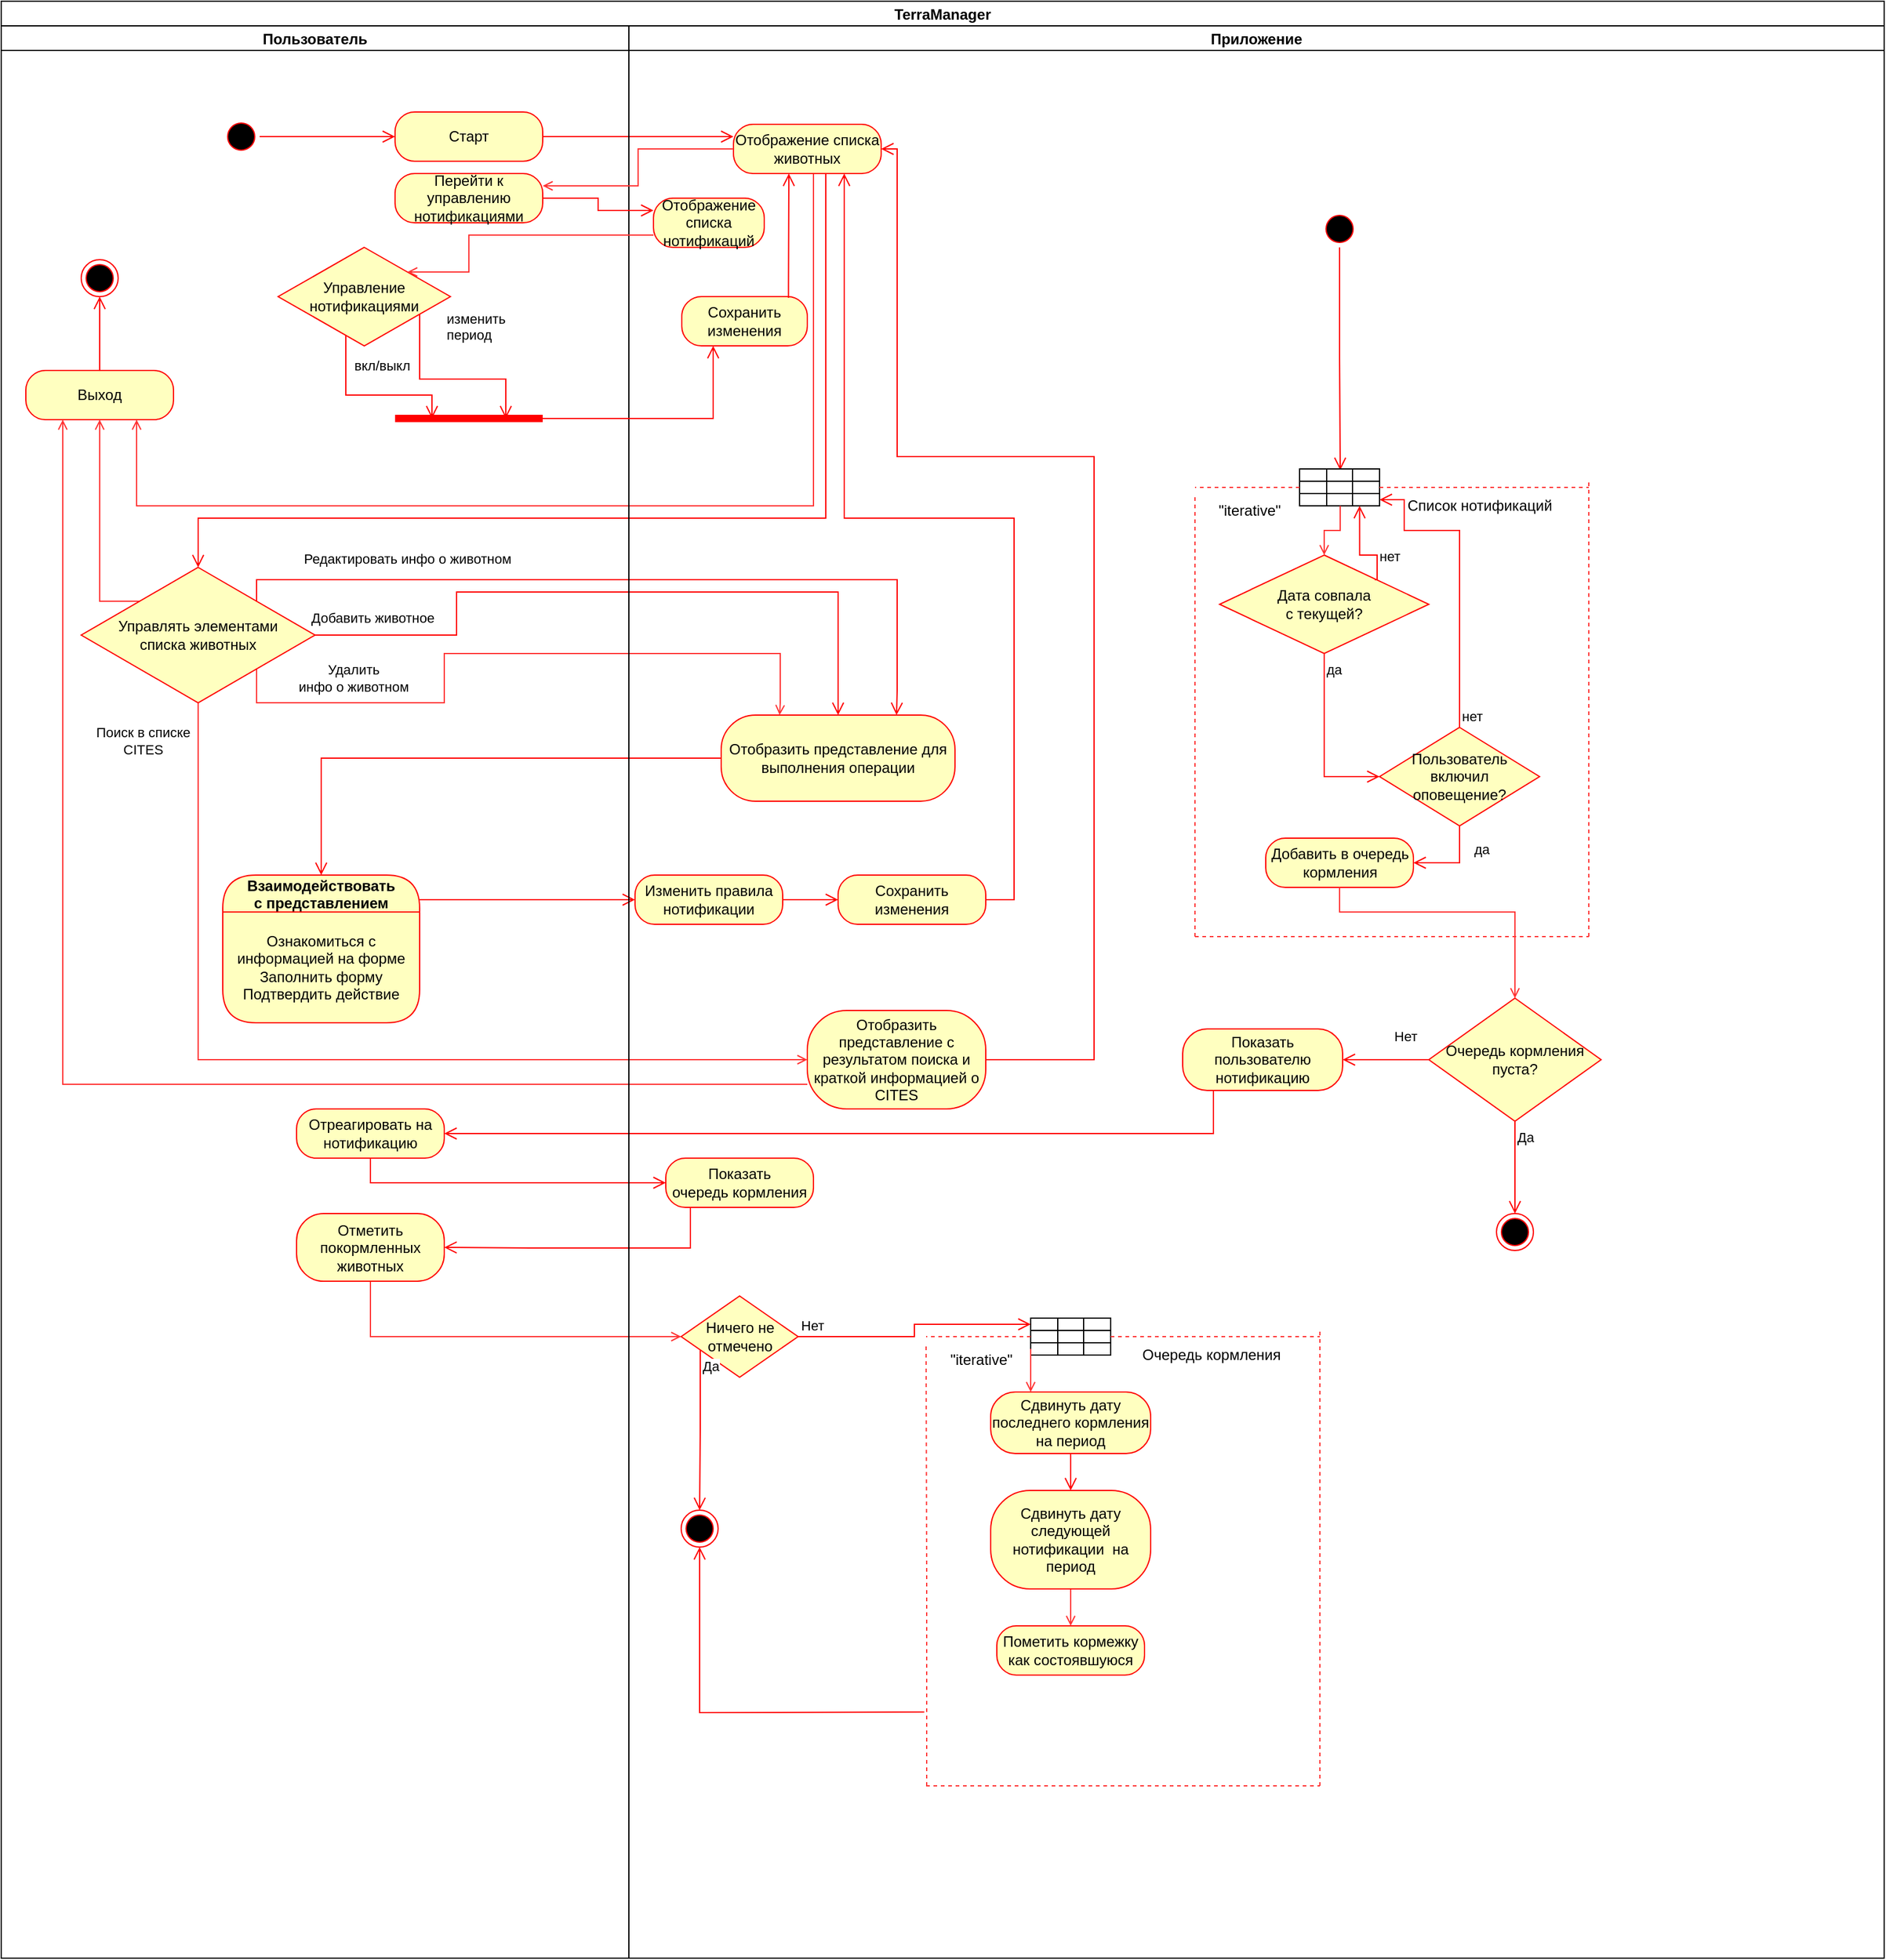 <mxfile version="20.0.4" type="github" pages="3">
  <diagram id="FIrea2oT4nY-FdcruvYv" name="Activity">
    <mxGraphModel dx="1730" dy="940" grid="1" gridSize="10" guides="1" tooltips="1" connect="1" arrows="1" fold="1" page="1" pageScale="1" pageWidth="1169" pageHeight="827" math="0" shadow="0">
      <root>
        <mxCell id="0" />
        <mxCell id="1" parent="0" />
        <mxCell id="qhrFOnnnxK_zlqW1Jflp-1" value="TerraManager" style="swimlane;childLayout=stackLayout;resizeParent=1;resizeParentMax=0;startSize=20;" parent="1" vertex="1">
          <mxGeometry x="30" width="1530" height="1590" as="geometry" />
        </mxCell>
        <mxCell id="qhrFOnnnxK_zlqW1Jflp-8" value="" style="edgeStyle=orthogonalEdgeStyle;html=1;verticalAlign=bottom;endArrow=open;endSize=8;strokeColor=#ff0000;rounded=0;entryX=0;entryY=0.25;entryDx=0;entryDy=0;" parent="qhrFOnnnxK_zlqW1Jflp-1" source="qhrFOnnnxK_zlqW1Jflp-7" target="qhrFOnnnxK_zlqW1Jflp-9" edge="1">
          <mxGeometry relative="1" as="geometry">
            <mxPoint x="235" y="240" as="targetPoint" />
          </mxGeometry>
        </mxCell>
        <mxCell id="qhrFOnnnxK_zlqW1Jflp-10" value="" style="edgeStyle=orthogonalEdgeStyle;html=1;verticalAlign=bottom;endArrow=open;endSize=8;strokeColor=#ff0000;rounded=0;entryX=0.5;entryY=0;entryDx=0;entryDy=0;" parent="qhrFOnnnxK_zlqW1Jflp-1" source="qhrFOnnnxK_zlqW1Jflp-9" target="qhrFOnnnxK_zlqW1Jflp-14" edge="1">
          <mxGeometry relative="1" as="geometry">
            <mxPoint x="615" y="450" as="targetPoint" />
            <Array as="points">
              <mxPoint x="670" y="420" />
              <mxPoint x="160" y="420" />
            </Array>
          </mxGeometry>
        </mxCell>
        <mxCell id="qhrFOnnnxK_zlqW1Jflp-18" value="" style="edgeStyle=orthogonalEdgeStyle;html=1;verticalAlign=bottom;endArrow=open;endSize=8;strokeColor=#ff0000;rounded=0;entryX=0.5;entryY=0;entryDx=0;entryDy=0;" parent="qhrFOnnnxK_zlqW1Jflp-1" source="qhrFOnnnxK_zlqW1Jflp-17" target="qhrFOnnnxK_zlqW1Jflp-42" edge="1">
          <mxGeometry relative="1" as="geometry">
            <mxPoint x="510" y="670" as="targetPoint" />
            <Array as="points">
              <mxPoint x="260" y="615" />
            </Array>
          </mxGeometry>
        </mxCell>
        <mxCell id="qhrFOnnnxK_zlqW1Jflp-16" value="Редактировать инфо о животном" style="edgeStyle=orthogonalEdgeStyle;html=1;align=left;verticalAlign=top;endArrow=open;endSize=8;strokeColor=#ff0000;rounded=0;exitX=1;exitY=0;exitDx=0;exitDy=0;entryX=0.75;entryY=0;entryDx=0;entryDy=0;" parent="qhrFOnnnxK_zlqW1Jflp-1" source="qhrFOnnnxK_zlqW1Jflp-14" target="qhrFOnnnxK_zlqW1Jflp-17" edge="1">
          <mxGeometry x="-0.835" y="30" relative="1" as="geometry">
            <mxPoint x="690" y="505" as="targetPoint" />
            <Array as="points">
              <mxPoint x="208" y="470" />
              <mxPoint x="728" y="470" />
              <mxPoint x="728" y="560" />
            </Array>
            <mxPoint as="offset" />
          </mxGeometry>
        </mxCell>
        <mxCell id="qhrFOnnnxK_zlqW1Jflp-15" value="Добавить животное" style="edgeStyle=orthogonalEdgeStyle;html=1;align=left;verticalAlign=bottom;endArrow=open;endSize=8;strokeColor=#ff0000;rounded=0;exitX=1;exitY=0.5;exitDx=0;exitDy=0;entryX=0.5;entryY=0;entryDx=0;entryDy=0;" parent="qhrFOnnnxK_zlqW1Jflp-1" source="qhrFOnnnxK_zlqW1Jflp-14" target="qhrFOnnnxK_zlqW1Jflp-17" edge="1">
          <mxGeometry x="-1" y="7" relative="1" as="geometry">
            <mxPoint x="590" y="505" as="targetPoint" />
            <mxPoint x="250" y="504.5" as="sourcePoint" />
            <Array as="points">
              <mxPoint x="370" y="515" />
              <mxPoint x="370" y="480" />
              <mxPoint x="680" y="480" />
            </Array>
            <mxPoint x="-5" y="2" as="offset" />
          </mxGeometry>
        </mxCell>
        <mxCell id="qhrFOnnnxK_zlqW1Jflp-34" value="Удалить&lt;br&gt;инфо о животном" style="edgeStyle=orthogonalEdgeStyle;rounded=0;orthogonalLoop=1;jettySize=auto;html=1;exitX=1;exitY=1;exitDx=0;exitDy=0;endArrow=open;endFill=0;strokeColor=#FF3333;entryX=0.25;entryY=0;entryDx=0;entryDy=0;" parent="qhrFOnnnxK_zlqW1Jflp-1" source="qhrFOnnnxK_zlqW1Jflp-14" target="qhrFOnnnxK_zlqW1Jflp-17" edge="1">
          <mxGeometry x="-0.611" y="20" relative="1" as="geometry">
            <mxPoint x="590" y="505" as="targetPoint" />
            <Array as="points">
              <mxPoint x="208" y="570" />
              <mxPoint x="360" y="570" />
              <mxPoint x="360" y="530" />
              <mxPoint x="633" y="530" />
              <mxPoint x="633" y="570" />
            </Array>
            <mxPoint as="offset" />
          </mxGeometry>
        </mxCell>
        <mxCell id="qhrFOnnnxK_zlqW1Jflp-44" value="" style="edgeStyle=orthogonalEdgeStyle;html=1;verticalAlign=bottom;endArrow=open;endSize=8;strokeColor=#ff0000;rounded=0;entryX=0;entryY=0.5;entryDx=0;entryDy=0;" parent="qhrFOnnnxK_zlqW1Jflp-1" source="qhrFOnnnxK_zlqW1Jflp-42" target="k8adD4l0ToZcmc2hEq4d-1" edge="1">
          <mxGeometry relative="1" as="geometry">
            <mxPoint x="520" y="760" as="targetPoint" />
            <Array as="points">
              <mxPoint x="440" y="730" />
              <mxPoint x="440" y="730" />
            </Array>
          </mxGeometry>
        </mxCell>
        <mxCell id="qhrFOnnnxK_zlqW1Jflp-48" value="Поиск в списке&lt;br&gt;CITES" style="edgeStyle=orthogonalEdgeStyle;rounded=0;orthogonalLoop=1;jettySize=auto;html=1;exitX=0.5;exitY=1;exitDx=0;exitDy=0;endArrow=open;endFill=0;strokeColor=#FF3333;entryX=0;entryY=0.5;entryDx=0;entryDy=0;" parent="qhrFOnnnxK_zlqW1Jflp-1" source="qhrFOnnnxK_zlqW1Jflp-14" target="qhrFOnnnxK_zlqW1Jflp-49" edge="1">
          <mxGeometry x="-0.922" y="-45" relative="1" as="geometry">
            <mxPoint x="610" y="880" as="targetPoint" />
            <mxPoint x="50" y="595" as="sourcePoint" />
            <Array as="points">
              <mxPoint x="160" y="860" />
            </Array>
            <mxPoint as="offset" />
          </mxGeometry>
        </mxCell>
        <mxCell id="qhrFOnnnxK_zlqW1Jflp-60" style="edgeStyle=orthogonalEdgeStyle;rounded=0;orthogonalLoop=1;jettySize=auto;html=1;exitX=0.558;exitY=1;exitDx=0;exitDy=0;endArrow=open;endFill=0;strokeColor=#FF3333;entryX=0.75;entryY=1;entryDx=0;entryDy=0;exitPerimeter=0;" parent="qhrFOnnnxK_zlqW1Jflp-1" source="qhrFOnnnxK_zlqW1Jflp-9" target="qhrFOnnnxK_zlqW1Jflp-57" edge="1">
          <mxGeometry relative="1" as="geometry">
            <mxPoint x="10" y="430" as="targetPoint" />
            <Array as="points">
              <mxPoint x="660" y="140" />
              <mxPoint x="660" y="410" />
              <mxPoint x="110" y="410" />
            </Array>
          </mxGeometry>
        </mxCell>
        <mxCell id="qhrFOnnnxK_zlqW1Jflp-62" style="edgeStyle=orthogonalEdgeStyle;rounded=0;orthogonalLoop=1;jettySize=auto;html=1;exitX=0;exitY=0.75;exitDx=0;exitDy=0;endArrow=open;endFill=0;strokeColor=#FF3333;entryX=0.25;entryY=1;entryDx=0;entryDy=0;" parent="qhrFOnnnxK_zlqW1Jflp-1" source="qhrFOnnnxK_zlqW1Jflp-49" target="qhrFOnnnxK_zlqW1Jflp-57" edge="1">
          <mxGeometry relative="1" as="geometry">
            <mxPoint x="-40" y="420" as="targetPoint" />
          </mxGeometry>
        </mxCell>
        <mxCell id="k8adD4l0ToZcmc2hEq4d-63" value="" style="edgeStyle=orthogonalEdgeStyle;html=1;verticalAlign=bottom;endArrow=open;endSize=8;strokeColor=#ff0000;rounded=0;entryX=1;entryY=0.5;entryDx=0;entryDy=0;" parent="qhrFOnnnxK_zlqW1Jflp-1" source="k8adD4l0ToZcmc2hEq4d-62" target="lInFxWvaS7vwNwoNhhbJ-1" edge="1">
          <mxGeometry relative="1" as="geometry">
            <mxPoint x="1050" y="980" as="targetPoint" />
            <Array as="points">
              <mxPoint x="985" y="920" />
            </Array>
          </mxGeometry>
        </mxCell>
        <mxCell id="lInFxWvaS7vwNwoNhhbJ-2" value="" style="edgeStyle=orthogonalEdgeStyle;html=1;verticalAlign=bottom;endArrow=open;endSize=8;strokeColor=#ff0000;rounded=0;entryX=0;entryY=0.5;entryDx=0;entryDy=0;" parent="qhrFOnnnxK_zlqW1Jflp-1" source="lInFxWvaS7vwNwoNhhbJ-1" target="lInFxWvaS7vwNwoNhhbJ-3" edge="1">
          <mxGeometry relative="1" as="geometry">
            <mxPoint x="300" y="1000" as="targetPoint" />
            <Array as="points">
              <mxPoint x="300" y="960" />
            </Array>
          </mxGeometry>
        </mxCell>
        <mxCell id="lInFxWvaS7vwNwoNhhbJ-4" value="" style="edgeStyle=orthogonalEdgeStyle;html=1;verticalAlign=bottom;endArrow=open;endSize=8;strokeColor=#ff0000;rounded=0;entryX=1;entryY=0.5;entryDx=0;entryDy=0;" parent="qhrFOnnnxK_zlqW1Jflp-1" source="lInFxWvaS7vwNwoNhhbJ-3" target="lInFxWvaS7vwNwoNhhbJ-5" edge="1">
          <mxGeometry relative="1" as="geometry">
            <mxPoint x="560" y="1040" as="targetPoint" />
            <Array as="points">
              <mxPoint x="560" y="1013" />
              <mxPoint x="430" y="1013" />
            </Array>
          </mxGeometry>
        </mxCell>
        <mxCell id="lInFxWvaS7vwNwoNhhbJ-43" style="edgeStyle=orthogonalEdgeStyle;rounded=0;orthogonalLoop=1;jettySize=auto;html=1;exitX=0.5;exitY=1;exitDx=0;exitDy=0;entryX=0;entryY=0.5;entryDx=0;entryDy=0;endArrow=open;endFill=0;strokeColor=#FF3333;" parent="qhrFOnnnxK_zlqW1Jflp-1" source="lInFxWvaS7vwNwoNhhbJ-5" target="lInFxWvaS7vwNwoNhhbJ-39" edge="1">
          <mxGeometry relative="1" as="geometry" />
        </mxCell>
        <mxCell id="qhrFOnnnxK_zlqW1Jflp-2" value="Пользователь" style="swimlane;startSize=20;" parent="qhrFOnnnxK_zlqW1Jflp-1" vertex="1">
          <mxGeometry y="20" width="510" height="1570" as="geometry" />
        </mxCell>
        <mxCell id="qhrFOnnnxK_zlqW1Jflp-5" value="" style="ellipse;html=1;shape=startState;fillColor=#000000;strokeColor=#ff0000;" parent="qhrFOnnnxK_zlqW1Jflp-2" vertex="1">
          <mxGeometry x="180" y="75" width="30" height="30" as="geometry" />
        </mxCell>
        <mxCell id="qhrFOnnnxK_zlqW1Jflp-6" value="" style="edgeStyle=orthogonalEdgeStyle;html=1;verticalAlign=bottom;endArrow=open;endSize=8;strokeColor=#ff0000;rounded=0;" parent="qhrFOnnnxK_zlqW1Jflp-2" source="qhrFOnnnxK_zlqW1Jflp-5" target="qhrFOnnnxK_zlqW1Jflp-7" edge="1">
          <mxGeometry relative="1" as="geometry">
            <mxPoint x="380" y="110" as="targetPoint" />
          </mxGeometry>
        </mxCell>
        <mxCell id="qhrFOnnnxK_zlqW1Jflp-7" value="Старт" style="rounded=1;whiteSpace=wrap;html=1;arcSize=40;fontColor=#000000;fillColor=#ffffc0;strokeColor=#ff0000;" parent="qhrFOnnnxK_zlqW1Jflp-2" vertex="1">
          <mxGeometry x="320" y="70" width="120" height="40" as="geometry" />
        </mxCell>
        <mxCell id="qhrFOnnnxK_zlqW1Jflp-61" style="edgeStyle=orthogonalEdgeStyle;rounded=0;orthogonalLoop=1;jettySize=auto;html=1;exitX=0;exitY=0;exitDx=0;exitDy=0;endArrow=open;endFill=0;strokeColor=#FF3333;entryX=0.5;entryY=1;entryDx=0;entryDy=0;" parent="qhrFOnnnxK_zlqW1Jflp-2" source="qhrFOnnnxK_zlqW1Jflp-14" target="qhrFOnnnxK_zlqW1Jflp-57" edge="1">
          <mxGeometry relative="1" as="geometry">
            <mxPoint x="-10" y="400" as="targetPoint" />
            <Array as="points">
              <mxPoint x="80" y="468" />
            </Array>
          </mxGeometry>
        </mxCell>
        <mxCell id="qhrFOnnnxK_zlqW1Jflp-14" value="Управлять элементами &lt;br&gt;списка животных" style="rhombus;whiteSpace=wrap;html=1;fillColor=#ffffc0;strokeColor=#ff0000;" parent="qhrFOnnnxK_zlqW1Jflp-2" vertex="1">
          <mxGeometry x="65" y="440" width="190" height="110" as="geometry" />
        </mxCell>
        <mxCell id="qhrFOnnnxK_zlqW1Jflp-42" value="Взаимодействовать &#xa;с представлением" style="swimlane;fontStyle=1;align=center;verticalAlign=middle;childLayout=stackLayout;horizontal=1;startSize=30;horizontalStack=0;resizeParent=0;resizeLast=1;container=0;fontColor=#000000;collapsible=0;rounded=1;arcSize=30;strokeColor=#ff0000;fillColor=#ffffc0;swimlaneFillColor=#ffffc0;dropTarget=0;" parent="qhrFOnnnxK_zlqW1Jflp-2" vertex="1">
          <mxGeometry x="180" y="690" width="160" height="120" as="geometry" />
        </mxCell>
        <mxCell id="qhrFOnnnxK_zlqW1Jflp-43" value="Ознакомиться с информацией на форме&lt;br&gt;&lt;div&gt;Заполнить форму&lt;/div&gt;&lt;div&gt;Подтвердить действие&lt;br&gt;&lt;/div&gt;" style="text;html=1;strokeColor=none;fillColor=none;align=center;verticalAlign=middle;spacingLeft=4;spacingRight=4;whiteSpace=wrap;overflow=hidden;rotatable=0;fontColor=#000000;" parent="qhrFOnnnxK_zlqW1Jflp-42" vertex="1">
          <mxGeometry y="30" width="160" height="90" as="geometry" />
        </mxCell>
        <mxCell id="qhrFOnnnxK_zlqW1Jflp-57" value="Выход" style="rounded=1;whiteSpace=wrap;html=1;arcSize=40;fontColor=#000000;fillColor=#ffffc0;strokeColor=#ff0000;" parent="qhrFOnnnxK_zlqW1Jflp-2" vertex="1">
          <mxGeometry x="20" y="280" width="120" height="40" as="geometry" />
        </mxCell>
        <mxCell id="qhrFOnnnxK_zlqW1Jflp-58" value="" style="edgeStyle=orthogonalEdgeStyle;html=1;verticalAlign=bottom;endArrow=open;endSize=8;strokeColor=#ff0000;rounded=0;entryX=0.5;entryY=1;entryDx=0;entryDy=0;" parent="qhrFOnnnxK_zlqW1Jflp-2" source="qhrFOnnnxK_zlqW1Jflp-57" target="qhrFOnnnxK_zlqW1Jflp-59" edge="1">
          <mxGeometry relative="1" as="geometry">
            <mxPoint x="70" y="270" as="targetPoint" />
            <Array as="points" />
          </mxGeometry>
        </mxCell>
        <mxCell id="qhrFOnnnxK_zlqW1Jflp-59" value="" style="ellipse;html=1;shape=endState;fillColor=#000000;strokeColor=#ff0000;" parent="qhrFOnnnxK_zlqW1Jflp-2" vertex="1">
          <mxGeometry x="65" y="190" width="30" height="30" as="geometry" />
        </mxCell>
        <mxCell id="lInFxWvaS7vwNwoNhhbJ-1" value="Отреагировать на нотификацию" style="rounded=1;whiteSpace=wrap;html=1;arcSize=40;fontColor=#000000;fillColor=#ffffc0;strokeColor=#ff0000;" parent="qhrFOnnnxK_zlqW1Jflp-2" vertex="1">
          <mxGeometry x="240" y="880" width="120" height="40" as="geometry" />
        </mxCell>
        <mxCell id="lInFxWvaS7vwNwoNhhbJ-5" value="Отметить покормленных&lt;br&gt;животных" style="rounded=1;whiteSpace=wrap;html=1;arcSize=40;fontColor=#000000;fillColor=#ffffc0;strokeColor=#ff0000;" parent="qhrFOnnnxK_zlqW1Jflp-2" vertex="1">
          <mxGeometry x="240" y="965" width="120" height="55" as="geometry" />
        </mxCell>
        <mxCell id="BEc_TrfwK1GDgHwXLkA6-1" value="Управление нотификациями" style="rhombus;whiteSpace=wrap;html=1;fillColor=#ffffc0;strokeColor=#ff0000;" vertex="1" parent="qhrFOnnnxK_zlqW1Jflp-2">
          <mxGeometry x="225" y="180" width="140" height="80" as="geometry" />
        </mxCell>
        <mxCell id="BEc_TrfwK1GDgHwXLkA6-2" value="изменить&lt;br&gt;период" style="edgeStyle=orthogonalEdgeStyle;html=1;align=left;verticalAlign=bottom;endArrow=open;endSize=8;strokeColor=#ff0000;rounded=0;entryX=0.75;entryY=0.5;entryDx=0;entryDy=0;entryPerimeter=0;" edge="1" source="BEc_TrfwK1GDgHwXLkA6-1" parent="qhrFOnnnxK_zlqW1Jflp-2" target="BEc_TrfwK1GDgHwXLkA6-11">
          <mxGeometry x="-0.668" y="20" relative="1" as="geometry">
            <mxPoint x="460" y="250" as="targetPoint" />
            <Array as="points">
              <mxPoint x="340" y="287" />
              <mxPoint x="410" y="287" />
            </Array>
            <mxPoint as="offset" />
          </mxGeometry>
        </mxCell>
        <mxCell id="BEc_TrfwK1GDgHwXLkA6-3" value="вкл/выкл" style="edgeStyle=orthogonalEdgeStyle;html=1;align=left;verticalAlign=top;endArrow=open;endSize=8;strokeColor=#ff0000;rounded=0;entryX=0.25;entryY=0.5;entryDx=0;entryDy=0;entryPerimeter=0;" edge="1" source="BEc_TrfwK1GDgHwXLkA6-1" parent="qhrFOnnnxK_zlqW1Jflp-2" target="BEc_TrfwK1GDgHwXLkA6-11">
          <mxGeometry x="-0.825" y="5" relative="1" as="geometry">
            <mxPoint x="295" y="380" as="targetPoint" />
            <Array as="points">
              <mxPoint x="280" y="300" />
              <mxPoint x="350" y="300" />
            </Array>
            <mxPoint as="offset" />
          </mxGeometry>
        </mxCell>
        <mxCell id="BEc_TrfwK1GDgHwXLkA6-4" value="Перейти к управлению нотификациями" style="rounded=1;whiteSpace=wrap;html=1;arcSize=40;fontColor=#000000;fillColor=#ffffc0;strokeColor=#ff0000;" vertex="1" parent="qhrFOnnnxK_zlqW1Jflp-2">
          <mxGeometry x="320" y="120" width="120" height="40" as="geometry" />
        </mxCell>
        <mxCell id="BEc_TrfwK1GDgHwXLkA6-11" value="" style="shape=line;html=1;strokeWidth=6;strokeColor=#ff0000;" vertex="1" parent="qhrFOnnnxK_zlqW1Jflp-2">
          <mxGeometry x="320" y="314" width="120" height="10" as="geometry" />
        </mxCell>
        <mxCell id="qhrFOnnnxK_zlqW1Jflp-3" value="Приложение" style="swimlane;startSize=20;" parent="qhrFOnnnxK_zlqW1Jflp-1" vertex="1">
          <mxGeometry x="510" y="20" width="1020" height="1570" as="geometry" />
        </mxCell>
        <mxCell id="qhrFOnnnxK_zlqW1Jflp-9" value="Отображение списка животных" style="rounded=1;whiteSpace=wrap;html=1;arcSize=40;fontColor=#000000;fillColor=#ffffc0;strokeColor=#ff0000;" parent="qhrFOnnnxK_zlqW1Jflp-3" vertex="1">
          <mxGeometry x="85" y="80" width="120" height="40" as="geometry" />
        </mxCell>
        <mxCell id="qhrFOnnnxK_zlqW1Jflp-17" value="Отобразить представление для выполнения операции" style="rounded=1;whiteSpace=wrap;html=1;arcSize=40;fontColor=#000000;fillColor=#ffffc0;strokeColor=#ff0000;" parent="qhrFOnnnxK_zlqW1Jflp-3" vertex="1">
          <mxGeometry x="75" y="560" width="190" height="70" as="geometry" />
        </mxCell>
        <mxCell id="qhrFOnnnxK_zlqW1Jflp-45" value="Сохранить изменения" style="rounded=1;whiteSpace=wrap;html=1;arcSize=40;fontColor=#000000;fillColor=#ffffc0;strokeColor=#ff0000;" parent="qhrFOnnnxK_zlqW1Jflp-3" vertex="1">
          <mxGeometry x="170" y="690" width="120" height="40" as="geometry" />
        </mxCell>
        <mxCell id="qhrFOnnnxK_zlqW1Jflp-46" value="" style="edgeStyle=orthogonalEdgeStyle;html=1;verticalAlign=bottom;endArrow=open;endSize=8;strokeColor=#ff0000;rounded=0;entryX=0.75;entryY=1;entryDx=0;entryDy=0;" parent="qhrFOnnnxK_zlqW1Jflp-3" source="qhrFOnnnxK_zlqW1Jflp-45" target="qhrFOnnnxK_zlqW1Jflp-9" edge="1">
          <mxGeometry relative="1" as="geometry">
            <mxPoint x="312.5" y="635" as="targetPoint" />
            <Array as="points">
              <mxPoint x="313" y="710" />
              <mxPoint x="313" y="400" />
              <mxPoint x="175" y="400" />
            </Array>
          </mxGeometry>
        </mxCell>
        <mxCell id="qhrFOnnnxK_zlqW1Jflp-49" value="Отобразить представление с результатом поиска и краткой информацией о CITES" style="rounded=1;whiteSpace=wrap;html=1;arcSize=40;fontColor=#000000;fillColor=#ffffc0;strokeColor=#ff0000;" parent="qhrFOnnnxK_zlqW1Jflp-3" vertex="1">
          <mxGeometry x="145" y="800" width="145" height="80" as="geometry" />
        </mxCell>
        <mxCell id="qhrFOnnnxK_zlqW1Jflp-50" value="" style="edgeStyle=orthogonalEdgeStyle;html=1;verticalAlign=bottom;endArrow=open;endSize=8;strokeColor=#ff0000;rounded=0;entryX=1;entryY=0.5;entryDx=0;entryDy=0;" parent="qhrFOnnnxK_zlqW1Jflp-3" source="qhrFOnnnxK_zlqW1Jflp-49" target="qhrFOnnnxK_zlqW1Jflp-9" edge="1">
          <mxGeometry relative="1" as="geometry">
            <mxPoint x="380" y="350" as="targetPoint" />
            <Array as="points">
              <mxPoint x="378" y="840" />
              <mxPoint x="378" y="350" />
              <mxPoint x="218" y="350" />
              <mxPoint x="218" y="100" />
            </Array>
          </mxGeometry>
        </mxCell>
        <mxCell id="k8adD4l0ToZcmc2hEq4d-1" value="Изменить правила нотификации" style="rounded=1;whiteSpace=wrap;html=1;arcSize=40;fontColor=#000000;fillColor=#ffffc0;strokeColor=#ff0000;" parent="qhrFOnnnxK_zlqW1Jflp-3" vertex="1">
          <mxGeometry x="5" y="690" width="120" height="40" as="geometry" />
        </mxCell>
        <mxCell id="k8adD4l0ToZcmc2hEq4d-2" value="" style="edgeStyle=orthogonalEdgeStyle;html=1;verticalAlign=bottom;endArrow=open;endSize=8;strokeColor=#ff0000;rounded=0;entryX=0;entryY=0.5;entryDx=0;entryDy=0;" parent="qhrFOnnnxK_zlqW1Jflp-3" source="k8adD4l0ToZcmc2hEq4d-1" target="qhrFOnnnxK_zlqW1Jflp-45" edge="1">
          <mxGeometry relative="1" as="geometry">
            <mxPoint x="25" y="760" as="targetPoint" />
          </mxGeometry>
        </mxCell>
        <mxCell id="k8adD4l0ToZcmc2hEq4d-3" value="" style="ellipse;html=1;shape=startState;fillColor=#000000;strokeColor=#ff0000;" parent="qhrFOnnnxK_zlqW1Jflp-3" vertex="1">
          <mxGeometry x="562.5" y="150" width="30" height="30" as="geometry" />
        </mxCell>
        <mxCell id="k8adD4l0ToZcmc2hEq4d-4" value="" style="edgeStyle=orthogonalEdgeStyle;html=1;verticalAlign=bottom;endArrow=open;endSize=8;strokeColor=#ff0000;rounded=0;entryX=0.508;entryY=0.1;entryDx=0;entryDy=0;entryPerimeter=0;" parent="qhrFOnnnxK_zlqW1Jflp-3" source="k8adD4l0ToZcmc2hEq4d-3" target="k8adD4l0ToZcmc2hEq4d-11" edge="1">
          <mxGeometry relative="1" as="geometry">
            <mxPoint x="665" y="150" as="targetPoint" />
          </mxGeometry>
        </mxCell>
        <mxCell id="k8adD4l0ToZcmc2hEq4d-10" value="" style="shape=table;html=1;whiteSpace=wrap;startSize=0;container=1;collapsible=0;childLayout=tableLayout;" parent="qhrFOnnnxK_zlqW1Jflp-3" vertex="1">
          <mxGeometry x="545" y="360" width="65" height="30" as="geometry" />
        </mxCell>
        <mxCell id="k8adD4l0ToZcmc2hEq4d-11" value="" style="shape=tableRow;horizontal=0;startSize=0;swimlaneHead=0;swimlaneBody=0;top=0;left=0;bottom=0;right=0;collapsible=0;dropTarget=0;fillColor=none;points=[[0,0.5],[1,0.5]];portConstraint=eastwest;" parent="k8adD4l0ToZcmc2hEq4d-10" vertex="1">
          <mxGeometry width="65" height="10" as="geometry" />
        </mxCell>
        <mxCell id="k8adD4l0ToZcmc2hEq4d-12" value="" style="shape=partialRectangle;html=1;whiteSpace=wrap;connectable=0;fillColor=none;top=0;left=0;bottom=0;right=0;overflow=hidden;" parent="k8adD4l0ToZcmc2hEq4d-11" vertex="1">
          <mxGeometry width="22" height="10" as="geometry">
            <mxRectangle width="22" height="10" as="alternateBounds" />
          </mxGeometry>
        </mxCell>
        <mxCell id="k8adD4l0ToZcmc2hEq4d-13" value="" style="shape=partialRectangle;html=1;whiteSpace=wrap;connectable=0;fillColor=none;top=0;left=0;bottom=0;right=0;overflow=hidden;" parent="k8adD4l0ToZcmc2hEq4d-11" vertex="1">
          <mxGeometry x="22" width="21" height="10" as="geometry">
            <mxRectangle width="21" height="10" as="alternateBounds" />
          </mxGeometry>
        </mxCell>
        <mxCell id="k8adD4l0ToZcmc2hEq4d-14" value="" style="shape=partialRectangle;html=1;whiteSpace=wrap;connectable=0;fillColor=none;top=0;left=0;bottom=0;right=0;overflow=hidden;" parent="k8adD4l0ToZcmc2hEq4d-11" vertex="1">
          <mxGeometry x="43" width="22" height="10" as="geometry">
            <mxRectangle width="22" height="10" as="alternateBounds" />
          </mxGeometry>
        </mxCell>
        <mxCell id="k8adD4l0ToZcmc2hEq4d-15" value="" style="shape=tableRow;horizontal=0;startSize=0;swimlaneHead=0;swimlaneBody=0;top=0;left=0;bottom=0;right=0;collapsible=0;dropTarget=0;fillColor=none;points=[[0,0.5],[1,0.5]];portConstraint=eastwest;" parent="k8adD4l0ToZcmc2hEq4d-10" vertex="1">
          <mxGeometry y="10" width="65" height="10" as="geometry" />
        </mxCell>
        <mxCell id="k8adD4l0ToZcmc2hEq4d-16" value="" style="shape=partialRectangle;html=1;whiteSpace=wrap;connectable=0;fillColor=none;top=0;left=0;bottom=0;right=0;overflow=hidden;" parent="k8adD4l0ToZcmc2hEq4d-15" vertex="1">
          <mxGeometry width="22" height="10" as="geometry">
            <mxRectangle width="22" height="10" as="alternateBounds" />
          </mxGeometry>
        </mxCell>
        <mxCell id="k8adD4l0ToZcmc2hEq4d-17" value="" style="shape=partialRectangle;html=1;whiteSpace=wrap;connectable=0;fillColor=none;top=0;left=0;bottom=0;right=0;overflow=hidden;" parent="k8adD4l0ToZcmc2hEq4d-15" vertex="1">
          <mxGeometry x="22" width="21" height="10" as="geometry">
            <mxRectangle width="21" height="10" as="alternateBounds" />
          </mxGeometry>
        </mxCell>
        <mxCell id="k8adD4l0ToZcmc2hEq4d-18" value="" style="shape=partialRectangle;html=1;whiteSpace=wrap;connectable=0;fillColor=none;top=0;left=0;bottom=0;right=0;overflow=hidden;" parent="k8adD4l0ToZcmc2hEq4d-15" vertex="1">
          <mxGeometry x="43" width="22" height="10" as="geometry">
            <mxRectangle width="22" height="10" as="alternateBounds" />
          </mxGeometry>
        </mxCell>
        <mxCell id="k8adD4l0ToZcmc2hEq4d-19" value="" style="shape=tableRow;horizontal=0;startSize=0;swimlaneHead=0;swimlaneBody=0;top=0;left=0;bottom=0;right=0;collapsible=0;dropTarget=0;fillColor=none;points=[[0,0.5],[1,0.5]];portConstraint=eastwest;" parent="k8adD4l0ToZcmc2hEq4d-10" vertex="1">
          <mxGeometry y="20" width="65" height="10" as="geometry" />
        </mxCell>
        <mxCell id="k8adD4l0ToZcmc2hEq4d-20" value="" style="shape=partialRectangle;html=1;whiteSpace=wrap;connectable=0;fillColor=none;top=0;left=0;bottom=0;right=0;overflow=hidden;" parent="k8adD4l0ToZcmc2hEq4d-19" vertex="1">
          <mxGeometry width="22" height="10" as="geometry">
            <mxRectangle width="22" height="10" as="alternateBounds" />
          </mxGeometry>
        </mxCell>
        <mxCell id="k8adD4l0ToZcmc2hEq4d-21" value="" style="shape=partialRectangle;html=1;whiteSpace=wrap;connectable=0;fillColor=none;top=0;left=0;bottom=0;right=0;overflow=hidden;" parent="k8adD4l0ToZcmc2hEq4d-19" vertex="1">
          <mxGeometry x="22" width="21" height="10" as="geometry">
            <mxRectangle width="21" height="10" as="alternateBounds" />
          </mxGeometry>
        </mxCell>
        <mxCell id="k8adD4l0ToZcmc2hEq4d-22" value="" style="shape=partialRectangle;html=1;whiteSpace=wrap;connectable=0;fillColor=none;top=0;left=0;bottom=0;right=0;overflow=hidden;pointerEvents=1;" parent="k8adD4l0ToZcmc2hEq4d-19" vertex="1">
          <mxGeometry x="43" width="22" height="10" as="geometry">
            <mxRectangle width="22" height="10" as="alternateBounds" />
          </mxGeometry>
        </mxCell>
        <mxCell id="k8adD4l0ToZcmc2hEq4d-23" value="" style="endArrow=none;dashed=1;html=1;rounded=0;strokeColor=#FF3333;exitX=1;exitY=0.5;exitDx=0;exitDy=0;" parent="qhrFOnnnxK_zlqW1Jflp-3" source="k8adD4l0ToZcmc2hEq4d-15" edge="1">
          <mxGeometry width="50" height="50" relative="1" as="geometry">
            <mxPoint x="700" y="500" as="sourcePoint" />
            <mxPoint x="780" y="375" as="targetPoint" />
          </mxGeometry>
        </mxCell>
        <mxCell id="k8adD4l0ToZcmc2hEq4d-25" value="Список нотификаций" style="text;html=1;align=center;verticalAlign=middle;resizable=0;points=[];autosize=1;strokeColor=none;fillColor=none;" parent="qhrFOnnnxK_zlqW1Jflp-3" vertex="1">
          <mxGeometry x="621" y="375" width="140" height="30" as="geometry" />
        </mxCell>
        <mxCell id="k8adD4l0ToZcmc2hEq4d-27" value="Дата совпала &lt;br&gt;с текущей?" style="rhombus;whiteSpace=wrap;html=1;fillColor=#ffffc0;strokeColor=#ff0000;" parent="qhrFOnnnxK_zlqW1Jflp-3" vertex="1">
          <mxGeometry x="480" y="430" width="170" height="80" as="geometry" />
        </mxCell>
        <mxCell id="k8adD4l0ToZcmc2hEq4d-28" value="нет" style="edgeStyle=orthogonalEdgeStyle;html=1;align=left;verticalAlign=bottom;endArrow=open;endSize=8;strokeColor=#ff0000;rounded=0;entryX=0.75;entryY=1;entryDx=0;entryDy=0;" parent="qhrFOnnnxK_zlqW1Jflp-3" target="k8adD4l0ToZcmc2hEq4d-10" edge="1">
          <mxGeometry x="-0.685" relative="1" as="geometry">
            <mxPoint x="720" y="485" as="targetPoint" />
            <mxPoint x="606" y="450" as="sourcePoint" />
            <Array as="points">
              <mxPoint x="608" y="450" />
              <mxPoint x="608" y="430" />
              <mxPoint x="594" y="430" />
            </Array>
            <mxPoint as="offset" />
          </mxGeometry>
        </mxCell>
        <mxCell id="k8adD4l0ToZcmc2hEq4d-29" value="да" style="edgeStyle=orthogonalEdgeStyle;html=1;align=left;verticalAlign=top;endArrow=open;endSize=8;strokeColor=#ff0000;rounded=0;entryX=0;entryY=0.5;entryDx=0;entryDy=0;" parent="qhrFOnnnxK_zlqW1Jflp-3" source="k8adD4l0ToZcmc2hEq4d-27" target="k8adD4l0ToZcmc2hEq4d-33" edge="1">
          <mxGeometry x="-1" relative="1" as="geometry">
            <mxPoint x="527.5" y="725" as="targetPoint" />
            <Array as="points">
              <mxPoint x="565" y="610" />
            </Array>
          </mxGeometry>
        </mxCell>
        <mxCell id="k8adD4l0ToZcmc2hEq4d-30" value="&quot;iterative&quot;" style="text;html=1;align=center;verticalAlign=middle;resizable=0;points=[];autosize=1;strokeColor=none;fillColor=none;" parent="qhrFOnnnxK_zlqW1Jflp-3" vertex="1">
          <mxGeometry x="469" y="379" width="70" height="30" as="geometry" />
        </mxCell>
        <mxCell id="k8adD4l0ToZcmc2hEq4d-26" style="edgeStyle=orthogonalEdgeStyle;rounded=0;orthogonalLoop=1;jettySize=auto;html=1;endArrow=open;endFill=0;strokeColor=#FF3333;entryX=0.5;entryY=0;entryDx=0;entryDy=0;" parent="qhrFOnnnxK_zlqW1Jflp-3" target="k8adD4l0ToZcmc2hEq4d-27" edge="1">
          <mxGeometry relative="1" as="geometry">
            <mxPoint x="570" y="430" as="targetPoint" />
            <mxPoint x="578" y="390" as="sourcePoint" />
            <Array as="points">
              <mxPoint x="578" y="390" />
              <mxPoint x="578" y="410" />
              <mxPoint x="565" y="410" />
            </Array>
          </mxGeometry>
        </mxCell>
        <mxCell id="k8adD4l0ToZcmc2hEq4d-33" value="Пользователь&lt;br&gt;включил &lt;br&gt;оповещение?" style="rhombus;whiteSpace=wrap;html=1;fillColor=#ffffc0;strokeColor=#ff0000;" parent="qhrFOnnnxK_zlqW1Jflp-3" vertex="1">
          <mxGeometry x="610" y="570" width="130" height="80" as="geometry" />
        </mxCell>
        <mxCell id="k8adD4l0ToZcmc2hEq4d-34" value="нет" style="edgeStyle=orthogonalEdgeStyle;html=1;align=left;verticalAlign=bottom;endArrow=open;endSize=8;strokeColor=#ff0000;rounded=0;entryX=1;entryY=0.5;entryDx=0;entryDy=0;" parent="qhrFOnnnxK_zlqW1Jflp-3" source="k8adD4l0ToZcmc2hEq4d-33" target="k8adD4l0ToZcmc2hEq4d-19" edge="1">
          <mxGeometry x="-1" relative="1" as="geometry">
            <mxPoint x="780" y="485" as="targetPoint" />
            <Array as="points">
              <mxPoint x="675" y="410" />
              <mxPoint x="630" y="410" />
              <mxPoint x="630" y="385" />
            </Array>
          </mxGeometry>
        </mxCell>
        <mxCell id="k8adD4l0ToZcmc2hEq4d-35" value="да" style="edgeStyle=orthogonalEdgeStyle;html=1;align=left;verticalAlign=top;endArrow=open;endSize=8;strokeColor=#ff0000;rounded=0;entryX=1;entryY=0.5;entryDx=0;entryDy=0;" parent="qhrFOnnnxK_zlqW1Jflp-3" source="k8adD4l0ToZcmc2hEq4d-33" target="k8adD4l0ToZcmc2hEq4d-38" edge="1">
          <mxGeometry x="-0.843" y="10" relative="1" as="geometry">
            <mxPoint x="627.5" y="725" as="targetPoint" />
            <Array as="points">
              <mxPoint x="675" y="680" />
            </Array>
            <mxPoint as="offset" />
          </mxGeometry>
        </mxCell>
        <mxCell id="k8adD4l0ToZcmc2hEq4d-38" value="Добавить в очередь кормления" style="rounded=1;whiteSpace=wrap;html=1;arcSize=40;fontColor=#000000;fillColor=#ffffc0;strokeColor=#ff0000;" parent="qhrFOnnnxK_zlqW1Jflp-3" vertex="1">
          <mxGeometry x="517.5" y="660" width="120" height="40" as="geometry" />
        </mxCell>
        <mxCell id="k8adD4l0ToZcmc2hEq4d-57" value="" style="endArrow=none;dashed=1;html=1;rounded=0;strokeColor=#FF3333;" parent="qhrFOnnnxK_zlqW1Jflp-3" edge="1">
          <mxGeometry width="50" height="50" relative="1" as="geometry">
            <mxPoint x="780" y="740" as="sourcePoint" />
            <mxPoint x="780" y="370" as="targetPoint" />
          </mxGeometry>
        </mxCell>
        <mxCell id="k8adD4l0ToZcmc2hEq4d-60" value="" style="endArrow=none;dashed=1;html=1;rounded=0;strokeColor=#FF3333;" parent="qhrFOnnnxK_zlqW1Jflp-3" edge="1">
          <mxGeometry width="50" height="50" relative="1" as="geometry">
            <mxPoint x="460" y="740" as="sourcePoint" />
            <mxPoint x="460" y="380" as="targetPoint" />
          </mxGeometry>
        </mxCell>
        <mxCell id="k8adD4l0ToZcmc2hEq4d-61" value="" style="endArrow=none;dashed=1;html=1;rounded=0;strokeColor=#FF3333;" parent="qhrFOnnnxK_zlqW1Jflp-3" edge="1">
          <mxGeometry width="50" height="50" relative="1" as="geometry">
            <mxPoint x="460" y="740" as="sourcePoint" />
            <mxPoint x="780" y="740" as="targetPoint" />
          </mxGeometry>
        </mxCell>
        <mxCell id="k8adD4l0ToZcmc2hEq4d-62" value="Показать пользователю&lt;br&gt;нотификацию" style="rounded=1;whiteSpace=wrap;html=1;arcSize=40;fontColor=#000000;fillColor=#ffffc0;strokeColor=#ff0000;" parent="qhrFOnnnxK_zlqW1Jflp-3" vertex="1">
          <mxGeometry x="450" y="815" width="130" height="50" as="geometry" />
        </mxCell>
        <mxCell id="k8adD4l0ToZcmc2hEq4d-40" style="edgeStyle=orthogonalEdgeStyle;rounded=0;orthogonalLoop=1;jettySize=auto;html=1;endArrow=open;endFill=0;strokeColor=#FF3333;entryX=0.5;entryY=0;entryDx=0;entryDy=0;" parent="qhrFOnnnxK_zlqW1Jflp-3" source="k8adD4l0ToZcmc2hEq4d-38" target="k8adD4l0ToZcmc2hEq4d-64" edge="1">
          <mxGeometry relative="1" as="geometry">
            <mxPoint x="720" y="790" as="targetPoint" />
            <Array as="points">
              <mxPoint x="578" y="720" />
              <mxPoint x="720" y="720" />
            </Array>
          </mxGeometry>
        </mxCell>
        <mxCell id="k8adD4l0ToZcmc2hEq4d-64" value="Очередь кормления пуста?" style="rhombus;whiteSpace=wrap;html=1;fillColor=#ffffc0;strokeColor=#ff0000;" parent="qhrFOnnnxK_zlqW1Jflp-3" vertex="1">
          <mxGeometry x="650" y="790" width="140" height="100" as="geometry" />
        </mxCell>
        <mxCell id="k8adD4l0ToZcmc2hEq4d-65" value="Нет" style="edgeStyle=orthogonalEdgeStyle;html=1;align=left;verticalAlign=bottom;endArrow=open;endSize=8;strokeColor=#ff0000;rounded=0;entryX=1;entryY=0.5;entryDx=0;entryDy=0;exitX=0;exitY=0.5;exitDx=0;exitDy=0;" parent="qhrFOnnnxK_zlqW1Jflp-3" edge="1" source="k8adD4l0ToZcmc2hEq4d-64">
          <mxGeometry x="-0.143" y="-10" relative="1" as="geometry">
            <mxPoint x="580" y="840" as="targetPoint" />
            <mxPoint x="650" y="840" as="sourcePoint" />
            <mxPoint as="offset" />
          </mxGeometry>
        </mxCell>
        <mxCell id="k8adD4l0ToZcmc2hEq4d-66" value="Да" style="edgeStyle=orthogonalEdgeStyle;html=1;align=left;verticalAlign=top;endArrow=open;endSize=8;strokeColor=#ff0000;rounded=0;exitX=0.5;exitY=1;exitDx=0;exitDy=0;" parent="qhrFOnnnxK_zlqW1Jflp-3" source="k8adD4l0ToZcmc2hEq4d-64" target="k8adD4l0ToZcmc2hEq4d-67" edge="1">
          <mxGeometry x="-1" relative="1" as="geometry">
            <mxPoint x="720" y="980" as="targetPoint" />
            <mxPoint x="690" y="920" as="sourcePoint" />
          </mxGeometry>
        </mxCell>
        <mxCell id="k8adD4l0ToZcmc2hEq4d-67" value="" style="ellipse;html=1;shape=endState;fillColor=#000000;strokeColor=#ff0000;" parent="qhrFOnnnxK_zlqW1Jflp-3" vertex="1">
          <mxGeometry x="705" y="965" width="30" height="30" as="geometry" />
        </mxCell>
        <mxCell id="lInFxWvaS7vwNwoNhhbJ-3" value="Показать&lt;br&gt;очередь кормления" style="rounded=1;whiteSpace=wrap;html=1;arcSize=40;fontColor=#000000;fillColor=#ffffc0;strokeColor=#ff0000;" parent="qhrFOnnnxK_zlqW1Jflp-3" vertex="1">
          <mxGeometry x="30" y="920" width="120" height="40" as="geometry" />
        </mxCell>
        <mxCell id="lInFxWvaS7vwNwoNhhbJ-7" value="" style="shape=table;html=1;whiteSpace=wrap;startSize=0;container=1;collapsible=0;childLayout=tableLayout;" parent="qhrFOnnnxK_zlqW1Jflp-3" vertex="1">
          <mxGeometry x="326.5" y="1050" width="65" height="30" as="geometry" />
        </mxCell>
        <mxCell id="lInFxWvaS7vwNwoNhhbJ-8" value="" style="shape=tableRow;horizontal=0;startSize=0;swimlaneHead=0;swimlaneBody=0;top=0;left=0;bottom=0;right=0;collapsible=0;dropTarget=0;fillColor=none;points=[[0,0.5],[1,0.5]];portConstraint=eastwest;" parent="lInFxWvaS7vwNwoNhhbJ-7" vertex="1">
          <mxGeometry width="65" height="10" as="geometry" />
        </mxCell>
        <mxCell id="lInFxWvaS7vwNwoNhhbJ-9" value="" style="shape=partialRectangle;html=1;whiteSpace=wrap;connectable=0;fillColor=none;top=0;left=0;bottom=0;right=0;overflow=hidden;" parent="lInFxWvaS7vwNwoNhhbJ-8" vertex="1">
          <mxGeometry width="22" height="10" as="geometry">
            <mxRectangle width="22" height="10" as="alternateBounds" />
          </mxGeometry>
        </mxCell>
        <mxCell id="lInFxWvaS7vwNwoNhhbJ-10" value="" style="shape=partialRectangle;html=1;whiteSpace=wrap;connectable=0;fillColor=none;top=0;left=0;bottom=0;right=0;overflow=hidden;" parent="lInFxWvaS7vwNwoNhhbJ-8" vertex="1">
          <mxGeometry x="22" width="21" height="10" as="geometry">
            <mxRectangle width="21" height="10" as="alternateBounds" />
          </mxGeometry>
        </mxCell>
        <mxCell id="lInFxWvaS7vwNwoNhhbJ-11" value="" style="shape=partialRectangle;html=1;whiteSpace=wrap;connectable=0;fillColor=none;top=0;left=0;bottom=0;right=0;overflow=hidden;" parent="lInFxWvaS7vwNwoNhhbJ-8" vertex="1">
          <mxGeometry x="43" width="22" height="10" as="geometry">
            <mxRectangle width="22" height="10" as="alternateBounds" />
          </mxGeometry>
        </mxCell>
        <mxCell id="lInFxWvaS7vwNwoNhhbJ-12" value="" style="shape=tableRow;horizontal=0;startSize=0;swimlaneHead=0;swimlaneBody=0;top=0;left=0;bottom=0;right=0;collapsible=0;dropTarget=0;fillColor=none;points=[[0,0.5],[1,0.5]];portConstraint=eastwest;" parent="lInFxWvaS7vwNwoNhhbJ-7" vertex="1">
          <mxGeometry y="10" width="65" height="10" as="geometry" />
        </mxCell>
        <mxCell id="lInFxWvaS7vwNwoNhhbJ-13" value="" style="shape=partialRectangle;html=1;whiteSpace=wrap;connectable=0;fillColor=none;top=0;left=0;bottom=0;right=0;overflow=hidden;" parent="lInFxWvaS7vwNwoNhhbJ-12" vertex="1">
          <mxGeometry width="22" height="10" as="geometry">
            <mxRectangle width="22" height="10" as="alternateBounds" />
          </mxGeometry>
        </mxCell>
        <mxCell id="lInFxWvaS7vwNwoNhhbJ-14" value="" style="shape=partialRectangle;html=1;whiteSpace=wrap;connectable=0;fillColor=none;top=0;left=0;bottom=0;right=0;overflow=hidden;" parent="lInFxWvaS7vwNwoNhhbJ-12" vertex="1">
          <mxGeometry x="22" width="21" height="10" as="geometry">
            <mxRectangle width="21" height="10" as="alternateBounds" />
          </mxGeometry>
        </mxCell>
        <mxCell id="lInFxWvaS7vwNwoNhhbJ-15" value="" style="shape=partialRectangle;html=1;whiteSpace=wrap;connectable=0;fillColor=none;top=0;left=0;bottom=0;right=0;overflow=hidden;" parent="lInFxWvaS7vwNwoNhhbJ-12" vertex="1">
          <mxGeometry x="43" width="22" height="10" as="geometry">
            <mxRectangle width="22" height="10" as="alternateBounds" />
          </mxGeometry>
        </mxCell>
        <mxCell id="lInFxWvaS7vwNwoNhhbJ-16" value="" style="shape=tableRow;horizontal=0;startSize=0;swimlaneHead=0;swimlaneBody=0;top=0;left=0;bottom=0;right=0;collapsible=0;dropTarget=0;fillColor=none;points=[[0,0.5],[1,0.5]];portConstraint=eastwest;" parent="lInFxWvaS7vwNwoNhhbJ-7" vertex="1">
          <mxGeometry y="20" width="65" height="10" as="geometry" />
        </mxCell>
        <mxCell id="lInFxWvaS7vwNwoNhhbJ-17" value="" style="shape=partialRectangle;html=1;whiteSpace=wrap;connectable=0;fillColor=none;top=0;left=0;bottom=0;right=0;overflow=hidden;" parent="lInFxWvaS7vwNwoNhhbJ-16" vertex="1">
          <mxGeometry width="22" height="10" as="geometry">
            <mxRectangle width="22" height="10" as="alternateBounds" />
          </mxGeometry>
        </mxCell>
        <mxCell id="lInFxWvaS7vwNwoNhhbJ-18" value="" style="shape=partialRectangle;html=1;whiteSpace=wrap;connectable=0;fillColor=none;top=0;left=0;bottom=0;right=0;overflow=hidden;" parent="lInFxWvaS7vwNwoNhhbJ-16" vertex="1">
          <mxGeometry x="22" width="21" height="10" as="geometry">
            <mxRectangle width="21" height="10" as="alternateBounds" />
          </mxGeometry>
        </mxCell>
        <mxCell id="lInFxWvaS7vwNwoNhhbJ-19" value="" style="shape=partialRectangle;html=1;whiteSpace=wrap;connectable=0;fillColor=none;top=0;left=0;bottom=0;right=0;overflow=hidden;pointerEvents=1;" parent="lInFxWvaS7vwNwoNhhbJ-16" vertex="1">
          <mxGeometry x="43" width="22" height="10" as="geometry">
            <mxRectangle width="22" height="10" as="alternateBounds" />
          </mxGeometry>
        </mxCell>
        <mxCell id="lInFxWvaS7vwNwoNhhbJ-20" value="" style="endArrow=none;dashed=1;html=1;rounded=0;strokeColor=#FF3333;exitX=1;exitY=0.5;exitDx=0;exitDy=0;" parent="qhrFOnnnxK_zlqW1Jflp-3" source="lInFxWvaS7vwNwoNhhbJ-12" edge="1">
          <mxGeometry width="50" height="50" relative="1" as="geometry">
            <mxPoint x="-18.5" y="1170" as="sourcePoint" />
            <mxPoint x="561.5" y="1065" as="targetPoint" />
          </mxGeometry>
        </mxCell>
        <mxCell id="lInFxWvaS7vwNwoNhhbJ-21" value="Очередь кормления" style="text;html=1;align=center;verticalAlign=middle;resizable=0;points=[];autosize=1;strokeColor=none;fillColor=none;" parent="qhrFOnnnxK_zlqW1Jflp-3" vertex="1">
          <mxGeometry x="407.5" y="1065" width="130" height="30" as="geometry" />
        </mxCell>
        <mxCell id="lInFxWvaS7vwNwoNhhbJ-25" value="&quot;iterative&quot;" style="text;html=1;align=center;verticalAlign=middle;resizable=0;points=[];autosize=1;strokeColor=none;fillColor=none;" parent="qhrFOnnnxK_zlqW1Jflp-3" vertex="1">
          <mxGeometry x="250.5" y="1069" width="70" height="30" as="geometry" />
        </mxCell>
        <mxCell id="lInFxWvaS7vwNwoNhhbJ-31" value="" style="endArrow=none;dashed=1;html=1;rounded=0;strokeColor=#FF3333;" parent="qhrFOnnnxK_zlqW1Jflp-3" edge="1">
          <mxGeometry width="50" height="50" relative="1" as="geometry">
            <mxPoint x="561.5" y="1430" as="sourcePoint" />
            <mxPoint x="561.5" y="1060" as="targetPoint" />
          </mxGeometry>
        </mxCell>
        <mxCell id="lInFxWvaS7vwNwoNhhbJ-32" value="" style="endArrow=none;dashed=1;html=1;rounded=0;strokeColor=#FF3333;" parent="qhrFOnnnxK_zlqW1Jflp-3" edge="1">
          <mxGeometry width="50" height="50" relative="1" as="geometry">
            <mxPoint x="242" y="1430" as="sourcePoint" />
            <mxPoint x="241.5" y="1070" as="targetPoint" />
            <Array as="points">
              <mxPoint x="242" y="1260" />
            </Array>
          </mxGeometry>
        </mxCell>
        <mxCell id="lInFxWvaS7vwNwoNhhbJ-33" value="" style="endArrow=none;dashed=1;html=1;rounded=0;strokeColor=#FF3333;" parent="qhrFOnnnxK_zlqW1Jflp-3" edge="1">
          <mxGeometry width="50" height="50" relative="1" as="geometry">
            <mxPoint x="241.5" y="1430" as="sourcePoint" />
            <mxPoint x="561.5" y="1430" as="targetPoint" />
          </mxGeometry>
        </mxCell>
        <mxCell id="lInFxWvaS7vwNwoNhhbJ-34" value="" style="endArrow=none;dashed=1;html=1;rounded=0;strokeColor=#FF3333;exitX=0;exitY=0.5;exitDx=0;exitDy=0;" parent="qhrFOnnnxK_zlqW1Jflp-3" source="lInFxWvaS7vwNwoNhhbJ-12" edge="1">
          <mxGeometry width="50" height="50" relative="1" as="geometry">
            <mxPoint x="401.5" y="1075" as="sourcePoint" />
            <mxPoint x="241.5" y="1065" as="targetPoint" />
          </mxGeometry>
        </mxCell>
        <mxCell id="lInFxWvaS7vwNwoNhhbJ-39" value="Ничего не отмечено" style="rhombus;whiteSpace=wrap;html=1;fillColor=#ffffc0;strokeColor=#ff0000;" parent="qhrFOnnnxK_zlqW1Jflp-3" vertex="1">
          <mxGeometry x="42.5" y="1032" width="95" height="66" as="geometry" />
        </mxCell>
        <mxCell id="lInFxWvaS7vwNwoNhhbJ-40" value="Нет" style="edgeStyle=orthogonalEdgeStyle;html=1;align=left;verticalAlign=bottom;endArrow=open;endSize=8;strokeColor=#ff0000;rounded=0;entryX=0;entryY=0.5;entryDx=0;entryDy=0;" parent="qhrFOnnnxK_zlqW1Jflp-3" source="lInFxWvaS7vwNwoNhhbJ-39" target="lInFxWvaS7vwNwoNhhbJ-8" edge="1">
          <mxGeometry x="-1" relative="1" as="geometry">
            <mxPoint x="150" y="1067" as="targetPoint" />
          </mxGeometry>
        </mxCell>
        <mxCell id="lInFxWvaS7vwNwoNhhbJ-41" value="Да" style="edgeStyle=orthogonalEdgeStyle;html=1;align=left;verticalAlign=top;endArrow=open;endSize=8;strokeColor=#ff0000;rounded=0;entryX=0.5;entryY=0;entryDx=0;entryDy=0;" parent="qhrFOnnnxK_zlqW1Jflp-3" source="lInFxWvaS7vwNwoNhhbJ-39" edge="1" target="lInFxWvaS7vwNwoNhhbJ-42">
          <mxGeometry x="-1" relative="1" as="geometry">
            <mxPoint x="40" y="1180" as="targetPoint" />
            <Array as="points">
              <mxPoint x="58" y="1140" />
              <mxPoint x="58" y="1140" />
            </Array>
          </mxGeometry>
        </mxCell>
        <mxCell id="lInFxWvaS7vwNwoNhhbJ-42" value="" style="ellipse;html=1;shape=endState;fillColor=#000000;strokeColor=#ff0000;" parent="qhrFOnnnxK_zlqW1Jflp-3" vertex="1">
          <mxGeometry x="42.5" y="1206" width="30" height="30" as="geometry" />
        </mxCell>
        <mxCell id="lInFxWvaS7vwNwoNhhbJ-44" value="Сдвинуть дату последнего кормления на период" style="rounded=1;whiteSpace=wrap;html=1;arcSize=40;fontColor=#000000;fillColor=#ffffc0;strokeColor=#ff0000;" parent="qhrFOnnnxK_zlqW1Jflp-3" vertex="1">
          <mxGeometry x="294" y="1110" width="130" height="50" as="geometry" />
        </mxCell>
        <mxCell id="lInFxWvaS7vwNwoNhhbJ-45" value="" style="edgeStyle=orthogonalEdgeStyle;html=1;verticalAlign=bottom;endArrow=open;endSize=8;strokeColor=#ff0000;rounded=0;entryX=0.5;entryY=0;entryDx=0;entryDy=0;" parent="qhrFOnnnxK_zlqW1Jflp-3" source="lInFxWvaS7vwNwoNhhbJ-44" target="lInFxWvaS7vwNwoNhhbJ-46" edge="1">
          <mxGeometry relative="1" as="geometry">
            <mxPoint x="360" y="1210" as="targetPoint" />
          </mxGeometry>
        </mxCell>
        <mxCell id="lInFxWvaS7vwNwoNhhbJ-51" style="edgeStyle=orthogonalEdgeStyle;rounded=0;orthogonalLoop=1;jettySize=auto;html=1;exitX=0.5;exitY=1;exitDx=0;exitDy=0;entryX=0.5;entryY=0;entryDx=0;entryDy=0;endArrow=open;endFill=0;strokeColor=#FF3333;" parent="qhrFOnnnxK_zlqW1Jflp-3" source="lInFxWvaS7vwNwoNhhbJ-46" target="lInFxWvaS7vwNwoNhhbJ-49" edge="1">
          <mxGeometry relative="1" as="geometry" />
        </mxCell>
        <mxCell id="lInFxWvaS7vwNwoNhhbJ-46" value="Сдвинуть дату следующей нотификации&amp;nbsp; на период" style="rounded=1;whiteSpace=wrap;html=1;arcSize=40;fontColor=#000000;fillColor=#ffffc0;strokeColor=#ff0000;" parent="qhrFOnnnxK_zlqW1Jflp-3" vertex="1">
          <mxGeometry x="294" y="1190" width="130" height="80" as="geometry" />
        </mxCell>
        <mxCell id="lInFxWvaS7vwNwoNhhbJ-48" style="edgeStyle=orthogonalEdgeStyle;rounded=0;orthogonalLoop=1;jettySize=auto;html=1;exitX=0;exitY=0.5;exitDx=0;exitDy=0;entryX=0.25;entryY=0;entryDx=0;entryDy=0;endArrow=open;endFill=0;strokeColor=#FF3333;" parent="qhrFOnnnxK_zlqW1Jflp-3" source="lInFxWvaS7vwNwoNhhbJ-16" target="lInFxWvaS7vwNwoNhhbJ-44" edge="1">
          <mxGeometry relative="1" as="geometry">
            <Array as="points">
              <mxPoint x="327" y="1100" />
            </Array>
          </mxGeometry>
        </mxCell>
        <mxCell id="lInFxWvaS7vwNwoNhhbJ-49" value="Пометить кормежку как состоявшуюся" style="rounded=1;whiteSpace=wrap;html=1;arcSize=40;fontColor=#000000;fillColor=#ffffc0;strokeColor=#ff0000;" parent="qhrFOnnnxK_zlqW1Jflp-3" vertex="1">
          <mxGeometry x="299" y="1300" width="120" height="40" as="geometry" />
        </mxCell>
        <mxCell id="BEc_TrfwK1GDgHwXLkA6-7" value="Отображение списка нотификаций" style="rounded=1;whiteSpace=wrap;html=1;arcSize=40;fontColor=#000000;fillColor=#ffffc0;strokeColor=#ff0000;" vertex="1" parent="qhrFOnnnxK_zlqW1Jflp-3">
          <mxGeometry x="20" y="140" width="90" height="40" as="geometry" />
        </mxCell>
        <mxCell id="BEc_TrfwK1GDgHwXLkA6-9" value="Сохранить изменения" style="rounded=1;whiteSpace=wrap;html=1;arcSize=40;fontColor=#000000;fillColor=#ffffc0;strokeColor=#ff0000;" vertex="1" parent="qhrFOnnnxK_zlqW1Jflp-3">
          <mxGeometry x="43" y="220" width="102" height="40" as="geometry" />
        </mxCell>
        <mxCell id="BEc_TrfwK1GDgHwXLkA6-10" value="" style="edgeStyle=orthogonalEdgeStyle;html=1;verticalAlign=bottom;endArrow=open;endSize=8;strokeColor=#ff0000;rounded=0;entryX=0.375;entryY=1;entryDx=0;entryDy=0;exitX=0.85;exitY=0.025;exitDx=0;exitDy=0;exitPerimeter=0;entryPerimeter=0;" edge="1" source="BEc_TrfwK1GDgHwXLkA6-9" parent="qhrFOnnnxK_zlqW1Jflp-3" target="qhrFOnnnxK_zlqW1Jflp-9">
          <mxGeometry relative="1" as="geometry">
            <mxPoint x="-340" y="230" as="targetPoint" />
            <Array as="points">
              <mxPoint x="130" y="211" />
            </Array>
          </mxGeometry>
        </mxCell>
        <mxCell id="BEc_TrfwK1GDgHwXLkA6-6" style="edgeStyle=orthogonalEdgeStyle;rounded=0;orthogonalLoop=1;jettySize=auto;html=1;exitX=0;exitY=0.5;exitDx=0;exitDy=0;entryX=1;entryY=0.25;entryDx=0;entryDy=0;endArrow=open;endFill=0;strokeColor=#FF3333;" edge="1" parent="qhrFOnnnxK_zlqW1Jflp-1" source="qhrFOnnnxK_zlqW1Jflp-9" target="BEc_TrfwK1GDgHwXLkA6-4">
          <mxGeometry relative="1" as="geometry" />
        </mxCell>
        <mxCell id="BEc_TrfwK1GDgHwXLkA6-5" value="" style="edgeStyle=orthogonalEdgeStyle;html=1;verticalAlign=bottom;endArrow=open;endSize=8;strokeColor=#ff0000;rounded=0;entryX=0;entryY=0.25;entryDx=0;entryDy=0;" edge="1" source="BEc_TrfwK1GDgHwXLkA6-4" parent="qhrFOnnnxK_zlqW1Jflp-1" target="BEc_TrfwK1GDgHwXLkA6-7">
          <mxGeometry relative="1" as="geometry">
            <mxPoint x="380" y="240" as="targetPoint" />
          </mxGeometry>
        </mxCell>
        <mxCell id="BEc_TrfwK1GDgHwXLkA6-8" style="edgeStyle=orthogonalEdgeStyle;rounded=0;orthogonalLoop=1;jettySize=auto;html=1;exitX=0;exitY=0.75;exitDx=0;exitDy=0;entryX=1;entryY=0;entryDx=0;entryDy=0;endArrow=open;endFill=0;strokeColor=#FF3333;" edge="1" parent="qhrFOnnnxK_zlqW1Jflp-1" source="BEc_TrfwK1GDgHwXLkA6-7" target="BEc_TrfwK1GDgHwXLkA6-1">
          <mxGeometry relative="1" as="geometry">
            <Array as="points">
              <mxPoint x="380" y="190" />
              <mxPoint x="380" y="220" />
            </Array>
          </mxGeometry>
        </mxCell>
        <mxCell id="BEc_TrfwK1GDgHwXLkA6-12" value="" style="edgeStyle=orthogonalEdgeStyle;html=1;verticalAlign=bottom;endArrow=open;endSize=8;strokeColor=#ff0000;rounded=0;entryX=0.25;entryY=1;entryDx=0;entryDy=0;" edge="1" source="BEc_TrfwK1GDgHwXLkA6-11" parent="qhrFOnnnxK_zlqW1Jflp-1" target="BEc_TrfwK1GDgHwXLkA6-9">
          <mxGeometry relative="1" as="geometry">
            <mxPoint x="420" y="414" as="targetPoint" />
          </mxGeometry>
        </mxCell>
        <mxCell id="k8adD4l0ToZcmc2hEq4d-24" value="" style="endArrow=none;dashed=1;html=1;rounded=0;strokeColor=#FF3333;exitX=0;exitY=0.5;exitDx=0;exitDy=0;" parent="1" source="k8adD4l0ToZcmc2hEq4d-15" edge="1">
          <mxGeometry width="50" height="50" relative="1" as="geometry">
            <mxPoint x="1120" y="405" as="sourcePoint" />
            <mxPoint x="1000" y="395" as="targetPoint" />
          </mxGeometry>
        </mxCell>
        <mxCell id="lInFxWvaS7vwNwoNhhbJ-52" value="" style="edgeStyle=orthogonalEdgeStyle;html=1;verticalAlign=bottom;endArrow=open;endSize=8;strokeColor=#ff0000;rounded=0;entryX=0.5;entryY=1;entryDx=0;entryDy=0;" parent="1" target="lInFxWvaS7vwNwoNhhbJ-42" edge="1">
          <mxGeometry relative="1" as="geometry">
            <mxPoint x="870" y="1460" as="targetPoint" />
            <mxPoint x="780" y="1390" as="sourcePoint" />
          </mxGeometry>
        </mxCell>
      </root>
    </mxGraphModel>
  </diagram>
  <diagram id="psDksbxjOdSRrVThNkkf" name="UseCases">
    <mxGraphModel dx="1038" dy="564" grid="1" gridSize="10" guides="1" tooltips="1" connect="1" arrows="1" fold="1" page="1" pageScale="1" pageWidth="1169" pageHeight="827" math="0" shadow="0">
      <root>
        <mxCell id="0" />
        <mxCell id="1" parent="0" />
        <mxCell id="p9xSU8n0x60PEv_NVzDk-5" style="edgeStyle=orthogonalEdgeStyle;rounded=0;orthogonalLoop=1;jettySize=auto;html=1;exitX=1;exitY=0.333;exitDx=0;exitDy=0;exitPerimeter=0;entryX=0;entryY=0.5;entryDx=0;entryDy=0;endArrow=block;endFill=1;strokeColor=#000000;" edge="1" parent="1" source="6DhYLbE_D7j-6P8XjbPQ-1" target="6DhYLbE_D7j-6P8XjbPQ-2">
          <mxGeometry relative="1" as="geometry">
            <Array as="points">
              <mxPoint x="80" y="80" />
              <mxPoint x="80" y="125" />
            </Array>
          </mxGeometry>
        </mxCell>
        <mxCell id="p9xSU8n0x60PEv_NVzDk-6" style="edgeStyle=orthogonalEdgeStyle;rounded=0;orthogonalLoop=1;jettySize=auto;html=1;exitX=1;exitY=0.333;exitDx=0;exitDy=0;exitPerimeter=0;endArrow=block;endFill=1;strokeColor=#000000;" edge="1" parent="1" source="6DhYLbE_D7j-6P8XjbPQ-1" target="p9xSU8n0x60PEv_NVzDk-1">
          <mxGeometry relative="1" as="geometry" />
        </mxCell>
        <mxCell id="p9xSU8n0x60PEv_NVzDk-8" style="edgeStyle=orthogonalEdgeStyle;rounded=0;orthogonalLoop=1;jettySize=auto;html=1;exitX=1;exitY=0.333;exitDx=0;exitDy=0;exitPerimeter=0;entryX=0;entryY=0;entryDx=0;entryDy=0;endArrow=block;endFill=1;strokeColor=#000000;" edge="1" parent="1" source="6DhYLbE_D7j-6P8XjbPQ-1" target="p9xSU8n0x60PEv_NVzDk-3">
          <mxGeometry relative="1" as="geometry">
            <Array as="points">
              <mxPoint x="80" y="80" />
              <mxPoint x="80" y="210" />
              <mxPoint x="451" y="210" />
            </Array>
          </mxGeometry>
        </mxCell>
        <mxCell id="p9xSU8n0x60PEv_NVzDk-9" style="edgeStyle=orthogonalEdgeStyle;rounded=0;orthogonalLoop=1;jettySize=auto;html=1;exitX=1;exitY=0.333;exitDx=0;exitDy=0;exitPerimeter=0;entryX=0.5;entryY=0;entryDx=0;entryDy=0;endArrow=block;endFill=1;strokeColor=#000000;" edge="1" parent="1" source="6DhYLbE_D7j-6P8XjbPQ-1" target="p9xSU8n0x60PEv_NVzDk-2">
          <mxGeometry relative="1" as="geometry">
            <Array as="points">
              <mxPoint x="80" y="80" />
              <mxPoint x="80" y="210" />
              <mxPoint x="200" y="210" />
            </Array>
          </mxGeometry>
        </mxCell>
        <mxCell id="p9xSU8n0x60PEv_NVzDk-10" style="edgeStyle=orthogonalEdgeStyle;rounded=0;orthogonalLoop=1;jettySize=auto;html=1;exitX=1;exitY=0.333;exitDx=0;exitDy=0;exitPerimeter=0;entryX=0;entryY=0;entryDx=0;entryDy=0;endArrow=block;endFill=1;strokeColor=#000000;" edge="1" parent="1" source="6DhYLbE_D7j-6P8XjbPQ-1" target="p9xSU8n0x60PEv_NVzDk-4">
          <mxGeometry relative="1" as="geometry">
            <Array as="points">
              <mxPoint x="80" y="80" />
              <mxPoint x="80" y="210" />
              <mxPoint x="301" y="210" />
            </Array>
          </mxGeometry>
        </mxCell>
        <mxCell id="p9xSU8n0x60PEv_NVzDk-15" style="edgeStyle=orthogonalEdgeStyle;rounded=0;orthogonalLoop=1;jettySize=auto;html=1;exitX=1;exitY=0.333;exitDx=0;exitDy=0;exitPerimeter=0;entryX=0;entryY=0;entryDx=0;entryDy=0;endArrow=block;endFill=1;strokeColor=#000000;" edge="1" parent="1" source="6DhYLbE_D7j-6P8XjbPQ-1" target="p9xSU8n0x60PEv_NVzDk-14">
          <mxGeometry relative="1" as="geometry">
            <Array as="points">
              <mxPoint x="80" y="80" />
              <mxPoint x="80" y="470" />
              <mxPoint x="151" y="470" />
            </Array>
          </mxGeometry>
        </mxCell>
        <mxCell id="p9xSU8n0x60PEv_NVzDk-25" style="edgeStyle=orthogonalEdgeStyle;rounded=0;orthogonalLoop=1;jettySize=auto;html=1;exitX=1;exitY=0.333;exitDx=0;exitDy=0;exitPerimeter=0;entryX=0.5;entryY=0;entryDx=0;entryDy=0;endArrow=block;endFill=1;strokeColor=#000000;" edge="1" parent="1" source="6DhYLbE_D7j-6P8XjbPQ-1" target="p9xSU8n0x60PEv_NVzDk-24">
          <mxGeometry relative="1" as="geometry" />
        </mxCell>
        <mxCell id="p9xSU8n0x60PEv_NVzDk-27" style="edgeStyle=orthogonalEdgeStyle;rounded=0;orthogonalLoop=1;jettySize=auto;html=1;exitX=1;exitY=0.333;exitDx=0;exitDy=0;exitPerimeter=0;endArrow=block;endFill=1;strokeColor=#000000;entryX=0;entryY=0.5;entryDx=0;entryDy=0;" edge="1" parent="1" source="6DhYLbE_D7j-6P8XjbPQ-1" target="p9xSU8n0x60PEv_NVzDk-26">
          <mxGeometry relative="1" as="geometry">
            <Array as="points">
              <mxPoint x="80" y="80" />
              <mxPoint x="80" y="185" />
            </Array>
          </mxGeometry>
        </mxCell>
        <mxCell id="6DhYLbE_D7j-6P8XjbPQ-1" value="Пользо&lt;br&gt;ватель" style="shape=umlActor;verticalLabelPosition=bottom;verticalAlign=top;html=1;" vertex="1" parent="1">
          <mxGeometry x="30" y="60" width="30" height="60" as="geometry" />
        </mxCell>
        <mxCell id="6DhYLbE_D7j-6P8XjbPQ-2" value="Просмотр списка&lt;br&gt;животных" style="ellipse;whiteSpace=wrap;html=1;fillColor=#dae8fc;strokeColor=#6c8ebf;" vertex="1" parent="1">
          <mxGeometry x="250" y="90" width="140" height="70" as="geometry" />
        </mxCell>
        <mxCell id="p9xSU8n0x60PEv_NVzDk-1" value="Просмотр информации о выбранном животном" style="ellipse;whiteSpace=wrap;html=1;fillColor=#dae8fc;strokeColor=#6c8ebf;" vertex="1" parent="1">
          <mxGeometry x="240" y="10" width="140" height="70" as="geometry" />
        </mxCell>
        <mxCell id="p9xSU8n0x60PEv_NVzDk-2" value="Редактирование информации &lt;br&gt;о животном" style="ellipse;whiteSpace=wrap;html=1;fillColor=#dae8fc;strokeColor=#6c8ebf;" vertex="1" parent="1">
          <mxGeometry x="130" y="350" width="140" height="70" as="geometry" />
        </mxCell>
        <mxCell id="p9xSU8n0x60PEv_NVzDk-3" value="Добавление нового животного" style="ellipse;whiteSpace=wrap;html=1;fillColor=#dae8fc;strokeColor=#6c8ebf;" vertex="1" parent="1">
          <mxGeometry x="430" y="350" width="140" height="70" as="geometry" />
        </mxCell>
        <mxCell id="p9xSU8n0x60PEv_NVzDk-4" value="Удаление животного" style="ellipse;whiteSpace=wrap;html=1;fillColor=#dae8fc;strokeColor=#6c8ebf;" vertex="1" parent="1">
          <mxGeometry x="280" y="350" width="140" height="70" as="geometry" />
        </mxCell>
        <mxCell id="p9xSU8n0x60PEv_NVzDk-12" value="Добавление нотификации" style="ellipse;whiteSpace=wrap;html=1;fillColor=#f8cecc;strokeColor=#b85450;" vertex="1" parent="1">
          <mxGeometry x="430" y="490" width="140" height="70" as="geometry" />
        </mxCell>
        <mxCell id="p9xSU8n0x60PEv_NVzDk-13" value="Удаление нотификации" style="ellipse;whiteSpace=wrap;html=1;fillColor=#f8cecc;strokeColor=#b85450;" vertex="1" parent="1">
          <mxGeometry x="280" y="490" width="140" height="70" as="geometry" />
        </mxCell>
        <mxCell id="p9xSU8n0x60PEv_NVzDk-14" value="Изменение нотификации" style="ellipse;whiteSpace=wrap;html=1;fillColor=#f8cecc;strokeColor=#b85450;" vertex="1" parent="1">
          <mxGeometry x="130" y="490" width="140" height="70" as="geometry" />
        </mxCell>
        <mxCell id="p9xSU8n0x60PEv_NVzDk-16" value="Include" style="endArrow=open;endSize=12;dashed=1;html=1;rounded=0;strokeColor=#000000;exitX=0.5;exitY=1;exitDx=0;exitDy=0;" edge="1" parent="1" source="p9xSU8n0x60PEv_NVzDk-2" target="p9xSU8n0x60PEv_NVzDk-14">
          <mxGeometry width="160" relative="1" as="geometry">
            <mxPoint x="230" y="620" as="sourcePoint" />
            <mxPoint x="390" y="620" as="targetPoint" />
            <Array as="points">
              <mxPoint x="200" y="460" />
            </Array>
          </mxGeometry>
        </mxCell>
        <mxCell id="p9xSU8n0x60PEv_NVzDk-17" value="Include" style="endArrow=open;endSize=12;dashed=1;html=1;rounded=0;strokeColor=#000000;exitX=0.5;exitY=1;exitDx=0;exitDy=0;entryX=0.5;entryY=0;entryDx=0;entryDy=0;" edge="1" parent="1" source="p9xSU8n0x60PEv_NVzDk-4" target="p9xSU8n0x60PEv_NVzDk-13">
          <mxGeometry width="160" relative="1" as="geometry">
            <mxPoint x="247" y="430" as="sourcePoint" />
            <mxPoint x="247" y="500" as="targetPoint" />
            <Array as="points" />
          </mxGeometry>
        </mxCell>
        <mxCell id="p9xSU8n0x60PEv_NVzDk-18" value="Include" style="endArrow=open;endSize=12;dashed=1;html=1;rounded=0;strokeColor=#000000;exitX=0.5;exitY=1;exitDx=0;exitDy=0;entryX=0.5;entryY=0;entryDx=0;entryDy=0;" edge="1" parent="1" source="p9xSU8n0x60PEv_NVzDk-3" target="p9xSU8n0x60PEv_NVzDk-12">
          <mxGeometry width="160" relative="1" as="geometry">
            <mxPoint x="220" y="440" as="sourcePoint" />
            <mxPoint x="220" y="510" as="targetPoint" />
            <Array as="points" />
          </mxGeometry>
        </mxCell>
        <mxCell id="p9xSU8n0x60PEv_NVzDk-21" style="edgeStyle=orthogonalEdgeStyle;rounded=0;orthogonalLoop=1;jettySize=auto;html=1;exitX=0;exitY=0.333;exitDx=0;exitDy=0;exitPerimeter=0;entryX=0.5;entryY=1;entryDx=0;entryDy=0;endArrow=block;endFill=1;strokeColor=#000000;" edge="1" parent="1" source="p9xSU8n0x60PEv_NVzDk-20" target="p9xSU8n0x60PEv_NVzDk-14">
          <mxGeometry relative="1" as="geometry" />
        </mxCell>
        <mxCell id="p9xSU8n0x60PEv_NVzDk-22" style="edgeStyle=orthogonalEdgeStyle;rounded=0;orthogonalLoop=1;jettySize=auto;html=1;exitX=1;exitY=0.333;exitDx=0;exitDy=0;exitPerimeter=0;entryX=0.5;entryY=1;entryDx=0;entryDy=0;endArrow=block;endFill=1;strokeColor=#000000;" edge="1" parent="1" source="p9xSU8n0x60PEv_NVzDk-20" target="p9xSU8n0x60PEv_NVzDk-12">
          <mxGeometry relative="1" as="geometry" />
        </mxCell>
        <mxCell id="p9xSU8n0x60PEv_NVzDk-23" style="edgeStyle=orthogonalEdgeStyle;rounded=0;orthogonalLoop=1;jettySize=auto;html=1;exitX=0.5;exitY=0;exitDx=0;exitDy=0;exitPerimeter=0;entryX=0.5;entryY=1;entryDx=0;entryDy=0;endArrow=block;endFill=1;strokeColor=#000000;" edge="1" parent="1" source="p9xSU8n0x60PEv_NVzDk-20" target="p9xSU8n0x60PEv_NVzDk-13">
          <mxGeometry relative="1" as="geometry">
            <Array as="points">
              <mxPoint x="350" y="620" />
            </Array>
          </mxGeometry>
        </mxCell>
        <mxCell id="p9xSU8n0x60PEv_NVzDk-29" style="edgeStyle=orthogonalEdgeStyle;rounded=0;orthogonalLoop=1;jettySize=auto;html=1;exitX=1;exitY=1;exitDx=0;exitDy=0;exitPerimeter=0;endArrow=block;endFill=1;strokeColor=#000000;entryX=0;entryY=0;entryDx=0;entryDy=0;" edge="1" parent="1" source="p9xSU8n0x60PEv_NVzDk-20" target="p9xSU8n0x60PEv_NVzDk-28">
          <mxGeometry relative="1" as="geometry">
            <Array as="points">
              <mxPoint x="466" y="680" />
            </Array>
          </mxGeometry>
        </mxCell>
        <mxCell id="p9xSU8n0x60PEv_NVzDk-20" value="NotificationService" style="shape=umlActor;verticalLabelPosition=bottom;verticalAlign=top;html=1;" vertex="1" parent="1">
          <mxGeometry x="330" y="620" width="30" height="60" as="geometry" />
        </mxCell>
        <mxCell id="p9xSU8n0x60PEv_NVzDk-24" value="Просмотр списка&lt;br&gt;нотификаций" style="ellipse;whiteSpace=wrap;html=1;fillColor=#f8cecc;strokeColor=#b85450;" vertex="1" parent="1">
          <mxGeometry x="10" y="580" width="140" height="70" as="geometry" />
        </mxCell>
        <mxCell id="p9xSU8n0x60PEv_NVzDk-26" value="Поиск животного в списке CITES" style="ellipse;whiteSpace=wrap;html=1;fillColor=#d5e8d4;strokeColor=#82b366;" vertex="1" parent="1">
          <mxGeometry x="470" y="150" width="140" height="70" as="geometry" />
        </mxCell>
        <mxCell id="p9xSU8n0x60PEv_NVzDk-28" value="Проверка необходимости нотификации" style="ellipse;whiteSpace=wrap;html=1;fillColor=#f8cecc;strokeColor=#b85450;" vertex="1" parent="1">
          <mxGeometry x="445" y="730" width="140" height="70" as="geometry" />
        </mxCell>
        <mxCell id="p9xSU8n0x60PEv_NVzDk-31" value="Уведомление пользователя" style="ellipse;whiteSpace=wrap;html=1;fillColor=#f8cecc;strokeColor=#b85450;" vertex="1" parent="1">
          <mxGeometry x="200" y="730" width="140" height="70" as="geometry" />
        </mxCell>
        <mxCell id="p9xSU8n0x60PEv_NVzDk-32" value="Extends" style="endArrow=block;endSize=16;endFill=0;html=1;rounded=0;strokeColor=#000000;exitX=1;exitY=0.5;exitDx=0;exitDy=0;entryX=0;entryY=0.5;entryDx=0;entryDy=0;" edge="1" parent="1" source="p9xSU8n0x60PEv_NVzDk-31" target="p9xSU8n0x60PEv_NVzDk-28">
          <mxGeometry width="160" relative="1" as="geometry">
            <mxPoint x="580" y="690" as="sourcePoint" />
            <mxPoint x="740" y="690" as="targetPoint" />
          </mxGeometry>
        </mxCell>
        <mxCell id="p9xSU8n0x60PEv_NVzDk-33" value="Extends" style="endArrow=block;endSize=16;endFill=0;html=1;rounded=0;strokeColor=#000000;exitX=0.5;exitY=1;exitDx=0;exitDy=0;entryX=0;entryY=0.5;entryDx=0;entryDy=0;" edge="1" parent="1" source="p9xSU8n0x60PEv_NVzDk-24" target="p9xSU8n0x60PEv_NVzDk-31">
          <mxGeometry width="160" relative="1" as="geometry">
            <mxPoint x="40" y="730" as="sourcePoint" />
            <mxPoint x="200" y="730" as="targetPoint" />
          </mxGeometry>
        </mxCell>
        <mxCell id="p9xSU8n0x60PEv_NVzDk-34" value="Extends" style="endArrow=block;endSize=16;endFill=0;html=1;rounded=0;strokeColor=#000000;exitX=0;exitY=1;exitDx=0;exitDy=0;" edge="1" parent="1" source="p9xSU8n0x60PEv_NVzDk-14" target="p9xSU8n0x60PEv_NVzDk-24">
          <mxGeometry x="-0.459" y="15" width="160" relative="1" as="geometry">
            <mxPoint x="50" y="770" as="sourcePoint" />
            <mxPoint x="210" y="770" as="targetPoint" />
            <mxPoint as="offset" />
          </mxGeometry>
        </mxCell>
        <mxCell id="p9xSU8n0x60PEv_NVzDk-36" value="AnimalService" style="rounded=1;whiteSpace=wrap;html=1;fillColor=#dae8fc;strokeColor=#6c8ebf;" vertex="1" parent="1">
          <mxGeometry x="750" y="30" width="120" height="60" as="geometry" />
        </mxCell>
        <mxCell id="p9xSU8n0x60PEv_NVzDk-37" value="CITESService" style="rounded=1;whiteSpace=wrap;html=1;fillColor=#d5e8d4;strokeColor=#82b366;" vertex="1" parent="1">
          <mxGeometry x="750" y="120" width="120" height="60" as="geometry" />
        </mxCell>
        <mxCell id="p9xSU8n0x60PEv_NVzDk-38" value="NotificationService" style="rounded=1;whiteSpace=wrap;html=1;fillColor=#f8cecc;strokeColor=#b85450;" vertex="1" parent="1">
          <mxGeometry x="750" y="219" width="120" height="60" as="geometry" />
        </mxCell>
      </root>
    </mxGraphModel>
  </diagram>
  <diagram id="R2lEEEUBdFMjLlhIrx00" name="ERD">
    <mxGraphModel dx="1038" dy="564" grid="1" gridSize="10" guides="1" tooltips="1" connect="1" arrows="1" fold="1" page="1" pageScale="1" pageWidth="850" pageHeight="1100" math="0" shadow="0" extFonts="Permanent Marker^https://fonts.googleapis.com/css?family=Permanent+Marker">
      <root>
        <mxCell id="0" />
        <mxCell id="1" parent="0" />
        <mxCell id="BkGIpbTy3kFoHIXGlHzy-105" value="CITES Service" style="swimlane;" parent="1" vertex="1">
          <mxGeometry x="50" y="430" width="650" height="440" as="geometry">
            <mxRectangle x="50" y="340" width="120" height="30" as="alternateBounds" />
          </mxGeometry>
        </mxCell>
        <mxCell id="BkGIpbTy3kFoHIXGlHzy-218" value="CITESAnimals" style="shape=table;startSize=30;container=1;collapsible=1;childLayout=tableLayout;fixedRows=1;rowLines=0;fontStyle=1;align=center;resizeLast=1;" parent="BkGIpbTy3kFoHIXGlHzy-105" vertex="1">
          <mxGeometry x="17.5" y="100" width="280" height="220" as="geometry" />
        </mxCell>
        <mxCell id="BkGIpbTy3kFoHIXGlHzy-219" value="" style="shape=tableRow;horizontal=0;startSize=0;swimlaneHead=0;swimlaneBody=0;fillColor=none;collapsible=0;dropTarget=0;points=[[0,0.5],[1,0.5]];portConstraint=eastwest;top=0;left=0;right=0;bottom=1;" parent="BkGIpbTy3kFoHIXGlHzy-218" vertex="1">
          <mxGeometry y="30" width="280" height="30" as="geometry" />
        </mxCell>
        <mxCell id="BkGIpbTy3kFoHIXGlHzy-220" value="PK" style="shape=partialRectangle;connectable=0;fillColor=none;top=0;left=0;bottom=0;right=0;fontStyle=1;overflow=hidden;" parent="BkGIpbTy3kFoHIXGlHzy-219" vertex="1">
          <mxGeometry width="30" height="30" as="geometry">
            <mxRectangle width="30" height="30" as="alternateBounds" />
          </mxGeometry>
        </mxCell>
        <mxCell id="BkGIpbTy3kFoHIXGlHzy-221" value="AnimalId INT4 NOT NULL" style="shape=partialRectangle;connectable=0;fillColor=none;top=0;left=0;bottom=0;right=0;align=left;spacingLeft=6;fontStyle=5;overflow=hidden;" parent="BkGIpbTy3kFoHIXGlHzy-219" vertex="1">
          <mxGeometry x="30" width="250" height="30" as="geometry">
            <mxRectangle width="250" height="30" as="alternateBounds" />
          </mxGeometry>
        </mxCell>
        <mxCell id="BkGIpbTy3kFoHIXGlHzy-222" value="" style="shape=tableRow;horizontal=0;startSize=0;swimlaneHead=0;swimlaneBody=0;fillColor=none;collapsible=0;dropTarget=0;points=[[0,0.5],[1,0.5]];portConstraint=eastwest;top=0;left=0;right=0;bottom=0;" parent="BkGIpbTy3kFoHIXGlHzy-218" vertex="1">
          <mxGeometry y="60" width="280" height="30" as="geometry" />
        </mxCell>
        <mxCell id="BkGIpbTy3kFoHIXGlHzy-223" value="" style="shape=partialRectangle;connectable=0;fillColor=none;top=0;left=0;bottom=0;right=0;editable=1;overflow=hidden;" parent="BkGIpbTy3kFoHIXGlHzy-222" vertex="1">
          <mxGeometry width="30" height="30" as="geometry">
            <mxRectangle width="30" height="30" as="alternateBounds" />
          </mxGeometry>
        </mxCell>
        <mxCell id="BkGIpbTy3kFoHIXGlHzy-224" value="AnimalName VARCHAR (256) NOT NULL" style="shape=partialRectangle;connectable=0;fillColor=none;top=0;left=0;bottom=0;right=0;align=left;spacingLeft=6;overflow=hidden;" parent="BkGIpbTy3kFoHIXGlHzy-222" vertex="1">
          <mxGeometry x="30" width="250" height="30" as="geometry">
            <mxRectangle width="250" height="30" as="alternateBounds" />
          </mxGeometry>
        </mxCell>
        <mxCell id="BkGIpbTy3kFoHIXGlHzy-225" value="" style="shape=tableRow;horizontal=0;startSize=0;swimlaneHead=0;swimlaneBody=0;fillColor=none;collapsible=0;dropTarget=0;points=[[0,0.5],[1,0.5]];portConstraint=eastwest;top=0;left=0;right=0;bottom=0;" parent="BkGIpbTy3kFoHIXGlHzy-218" vertex="1">
          <mxGeometry y="90" width="280" height="30" as="geometry" />
        </mxCell>
        <mxCell id="BkGIpbTy3kFoHIXGlHzy-226" value="" style="shape=partialRectangle;connectable=0;fillColor=none;top=0;left=0;bottom=0;right=0;editable=1;overflow=hidden;" parent="BkGIpbTy3kFoHIXGlHzy-225" vertex="1">
          <mxGeometry width="30" height="30" as="geometry">
            <mxRectangle width="30" height="30" as="alternateBounds" />
          </mxGeometry>
        </mxCell>
        <mxCell id="BkGIpbTy3kFoHIXGlHzy-227" value="AnimalLatName CHAR (256) NOT NULL" style="shape=partialRectangle;connectable=0;fillColor=none;top=0;left=0;bottom=0;right=0;align=left;spacingLeft=6;overflow=hidden;" parent="BkGIpbTy3kFoHIXGlHzy-225" vertex="1">
          <mxGeometry x="30" width="250" height="30" as="geometry">
            <mxRectangle width="250" height="30" as="alternateBounds" />
          </mxGeometry>
        </mxCell>
        <mxCell id="BkGIpbTy3kFoHIXGlHzy-228" value="" style="shape=tableRow;horizontal=0;startSize=0;swimlaneHead=0;swimlaneBody=0;fillColor=none;collapsible=0;dropTarget=0;points=[[0,0.5],[1,0.5]];portConstraint=eastwest;top=0;left=0;right=0;bottom=0;" parent="BkGIpbTy3kFoHIXGlHzy-218" vertex="1">
          <mxGeometry y="120" width="280" height="30" as="geometry" />
        </mxCell>
        <mxCell id="BkGIpbTy3kFoHIXGlHzy-229" value="FK" style="shape=partialRectangle;connectable=0;fillColor=none;top=0;left=0;bottom=0;right=0;editable=1;overflow=hidden;" parent="BkGIpbTy3kFoHIXGlHzy-228" vertex="1">
          <mxGeometry width="30" height="30" as="geometry">
            <mxRectangle width="30" height="30" as="alternateBounds" />
          </mxGeometry>
        </mxCell>
        <mxCell id="BkGIpbTy3kFoHIXGlHzy-230" value="DescriptorId INT4 NOT NULL" style="shape=partialRectangle;connectable=0;fillColor=none;top=0;left=0;bottom=0;right=0;align=left;spacingLeft=6;overflow=hidden;" parent="BkGIpbTy3kFoHIXGlHzy-228" vertex="1">
          <mxGeometry x="30" width="250" height="30" as="geometry">
            <mxRectangle width="250" height="30" as="alternateBounds" />
          </mxGeometry>
        </mxCell>
        <mxCell id="BkGIpbTy3kFoHIXGlHzy-231" style="shape=tableRow;horizontal=0;startSize=0;swimlaneHead=0;swimlaneBody=0;fillColor=none;collapsible=0;dropTarget=0;points=[[0,0.5],[1,0.5]];portConstraint=eastwest;top=0;left=0;right=0;bottom=0;" parent="BkGIpbTy3kFoHIXGlHzy-218" vertex="1">
          <mxGeometry y="150" width="280" height="30" as="geometry" />
        </mxCell>
        <mxCell id="BkGIpbTy3kFoHIXGlHzy-232" value="FK" style="shape=partialRectangle;connectable=0;fillColor=none;top=0;left=0;bottom=0;right=0;editable=1;overflow=hidden;" parent="BkGIpbTy3kFoHIXGlHzy-231" vertex="1">
          <mxGeometry width="30" height="30" as="geometry">
            <mxRectangle width="30" height="30" as="alternateBounds" />
          </mxGeometry>
        </mxCell>
        <mxCell id="BkGIpbTy3kFoHIXGlHzy-233" value="AppendixId INT4 NOT NULL" style="shape=partialRectangle;connectable=0;fillColor=none;top=0;left=0;bottom=0;right=0;align=left;spacingLeft=6;overflow=hidden;" parent="BkGIpbTy3kFoHIXGlHzy-231" vertex="1">
          <mxGeometry x="30" width="250" height="30" as="geometry">
            <mxRectangle width="250" height="30" as="alternateBounds" />
          </mxGeometry>
        </mxCell>
        <mxCell id="BkGIpbTy3kFoHIXGlHzy-234" style="shape=tableRow;horizontal=0;startSize=0;swimlaneHead=0;swimlaneBody=0;fillColor=none;collapsible=0;dropTarget=0;points=[[0,0.5],[1,0.5]];portConstraint=eastwest;top=0;left=0;right=0;bottom=0;" parent="BkGIpbTy3kFoHIXGlHzy-218" vertex="1">
          <mxGeometry y="180" width="280" height="30" as="geometry" />
        </mxCell>
        <mxCell id="BkGIpbTy3kFoHIXGlHzy-235" style="shape=partialRectangle;connectable=0;fillColor=none;top=0;left=0;bottom=0;right=0;editable=1;overflow=hidden;" parent="BkGIpbTy3kFoHIXGlHzy-234" vertex="1">
          <mxGeometry width="30" height="30" as="geometry">
            <mxRectangle width="30" height="30" as="alternateBounds" />
          </mxGeometry>
        </mxCell>
        <mxCell id="BkGIpbTy3kFoHIXGlHzy-236" value="Note VARCHAR (max)" style="shape=partialRectangle;connectable=0;fillColor=none;top=0;left=0;bottom=0;right=0;align=left;spacingLeft=6;overflow=hidden;" parent="BkGIpbTy3kFoHIXGlHzy-234" vertex="1">
          <mxGeometry x="30" width="250" height="30" as="geometry">
            <mxRectangle width="250" height="30" as="alternateBounds" />
          </mxGeometry>
        </mxCell>
        <mxCell id="BkGIpbTy3kFoHIXGlHzy-237" value="CITESDescriptors" style="shape=table;startSize=30;container=1;collapsible=1;childLayout=tableLayout;fixedRows=1;rowLines=0;fontStyle=1;align=center;resizeLast=1;" parent="BkGIpbTy3kFoHIXGlHzy-105" vertex="1">
          <mxGeometry x="362.5" y="70" width="270" height="160" as="geometry" />
        </mxCell>
        <mxCell id="BkGIpbTy3kFoHIXGlHzy-238" value="" style="shape=tableRow;horizontal=0;startSize=0;swimlaneHead=0;swimlaneBody=0;fillColor=none;collapsible=0;dropTarget=0;points=[[0,0.5],[1,0.5]];portConstraint=eastwest;top=0;left=0;right=0;bottom=1;" parent="BkGIpbTy3kFoHIXGlHzy-237" vertex="1">
          <mxGeometry y="30" width="270" height="30" as="geometry" />
        </mxCell>
        <mxCell id="BkGIpbTy3kFoHIXGlHzy-239" value="PK" style="shape=partialRectangle;connectable=0;fillColor=none;top=0;left=0;bottom=0;right=0;fontStyle=1;overflow=hidden;" parent="BkGIpbTy3kFoHIXGlHzy-238" vertex="1">
          <mxGeometry width="30" height="30" as="geometry">
            <mxRectangle width="30" height="30" as="alternateBounds" />
          </mxGeometry>
        </mxCell>
        <mxCell id="BkGIpbTy3kFoHIXGlHzy-240" value="DescriptorId INT4 NOT NULL" style="shape=partialRectangle;connectable=0;fillColor=none;top=0;left=0;bottom=0;right=0;align=left;spacingLeft=6;fontStyle=5;overflow=hidden;" parent="BkGIpbTy3kFoHIXGlHzy-238" vertex="1">
          <mxGeometry x="30" width="240" height="30" as="geometry">
            <mxRectangle width="240" height="30" as="alternateBounds" />
          </mxGeometry>
        </mxCell>
        <mxCell id="BkGIpbTy3kFoHIXGlHzy-241" value="" style="shape=tableRow;horizontal=0;startSize=0;swimlaneHead=0;swimlaneBody=0;fillColor=none;collapsible=0;dropTarget=0;points=[[0,0.5],[1,0.5]];portConstraint=eastwest;top=0;left=0;right=0;bottom=0;" parent="BkGIpbTy3kFoHIXGlHzy-237" vertex="1">
          <mxGeometry y="60" width="270" height="30" as="geometry" />
        </mxCell>
        <mxCell id="BkGIpbTy3kFoHIXGlHzy-242" value="" style="shape=partialRectangle;connectable=0;fillColor=none;top=0;left=0;bottom=0;right=0;editable=1;overflow=hidden;" parent="BkGIpbTy3kFoHIXGlHzy-241" vertex="1">
          <mxGeometry width="30" height="30" as="geometry">
            <mxRectangle width="30" height="30" as="alternateBounds" />
          </mxGeometry>
        </mxCell>
        <mxCell id="BkGIpbTy3kFoHIXGlHzy-243" value="DescriptorPrefix VARCHAR (10) NOT NULL" style="shape=partialRectangle;connectable=0;fillColor=none;top=0;left=0;bottom=0;right=0;align=left;spacingLeft=6;overflow=hidden;" parent="BkGIpbTy3kFoHIXGlHzy-241" vertex="1">
          <mxGeometry x="30" width="240" height="30" as="geometry">
            <mxRectangle width="240" height="30" as="alternateBounds" />
          </mxGeometry>
        </mxCell>
        <mxCell id="BkGIpbTy3kFoHIXGlHzy-244" value="" style="shape=tableRow;horizontal=0;startSize=0;swimlaneHead=0;swimlaneBody=0;fillColor=none;collapsible=0;dropTarget=0;points=[[0,0.5],[1,0.5]];portConstraint=eastwest;top=0;left=0;right=0;bottom=0;" parent="BkGIpbTy3kFoHIXGlHzy-237" vertex="1">
          <mxGeometry y="90" width="270" height="30" as="geometry" />
        </mxCell>
        <mxCell id="BkGIpbTy3kFoHIXGlHzy-245" value="" style="shape=partialRectangle;connectable=0;fillColor=none;top=0;left=0;bottom=0;right=0;editable=1;overflow=hidden;" parent="BkGIpbTy3kFoHIXGlHzy-244" vertex="1">
          <mxGeometry width="30" height="30" as="geometry">
            <mxRectangle width="30" height="30" as="alternateBounds" />
          </mxGeometry>
        </mxCell>
        <mxCell id="BkGIpbTy3kFoHIXGlHzy-246" value="DescriptorPostfix CHAR (5)" style="shape=partialRectangle;connectable=0;fillColor=none;top=0;left=0;bottom=0;right=0;align=left;spacingLeft=6;overflow=hidden;" parent="BkGIpbTy3kFoHIXGlHzy-244" vertex="1">
          <mxGeometry x="30" width="240" height="30" as="geometry">
            <mxRectangle width="240" height="30" as="alternateBounds" />
          </mxGeometry>
        </mxCell>
        <mxCell id="BkGIpbTy3kFoHIXGlHzy-247" style="shape=tableRow;horizontal=0;startSize=0;swimlaneHead=0;swimlaneBody=0;fillColor=none;collapsible=0;dropTarget=0;points=[[0,0.5],[1,0.5]];portConstraint=eastwest;top=0;left=0;right=0;bottom=0;" parent="BkGIpbTy3kFoHIXGlHzy-237" vertex="1">
          <mxGeometry y="120" width="270" height="30" as="geometry" />
        </mxCell>
        <mxCell id="BkGIpbTy3kFoHIXGlHzy-248" style="shape=partialRectangle;connectable=0;fillColor=none;top=0;left=0;bottom=0;right=0;editable=1;overflow=hidden;" parent="BkGIpbTy3kFoHIXGlHzy-247" vertex="1">
          <mxGeometry width="30" height="30" as="geometry">
            <mxRectangle width="30" height="30" as="alternateBounds" />
          </mxGeometry>
        </mxCell>
        <mxCell id="BkGIpbTy3kFoHIXGlHzy-249" value="DescriptorName CHAR (10)" style="shape=partialRectangle;connectable=0;fillColor=none;top=0;left=0;bottom=0;right=0;align=left;spacingLeft=6;overflow=hidden;" parent="BkGIpbTy3kFoHIXGlHzy-247" vertex="1">
          <mxGeometry x="30" width="240" height="30" as="geometry">
            <mxRectangle width="240" height="30" as="alternateBounds" />
          </mxGeometry>
        </mxCell>
        <mxCell id="BkGIpbTy3kFoHIXGlHzy-250" value="CITESAppendix" style="shape=table;startSize=30;container=1;collapsible=1;childLayout=tableLayout;fixedRows=1;rowLines=0;fontStyle=1;align=center;resizeLast=1;" parent="BkGIpbTy3kFoHIXGlHzy-105" vertex="1">
          <mxGeometry x="375" y="260" width="245" height="160" as="geometry" />
        </mxCell>
        <mxCell id="BkGIpbTy3kFoHIXGlHzy-251" value="" style="shape=tableRow;horizontal=0;startSize=0;swimlaneHead=0;swimlaneBody=0;fillColor=none;collapsible=0;dropTarget=0;points=[[0,0.5],[1,0.5]];portConstraint=eastwest;top=0;left=0;right=0;bottom=1;" parent="BkGIpbTy3kFoHIXGlHzy-250" vertex="1">
          <mxGeometry y="30" width="245" height="30" as="geometry" />
        </mxCell>
        <mxCell id="BkGIpbTy3kFoHIXGlHzy-252" value="PK" style="shape=partialRectangle;connectable=0;fillColor=none;top=0;left=0;bottom=0;right=0;fontStyle=1;overflow=hidden;" parent="BkGIpbTy3kFoHIXGlHzy-251" vertex="1">
          <mxGeometry width="30" height="30" as="geometry">
            <mxRectangle width="30" height="30" as="alternateBounds" />
          </mxGeometry>
        </mxCell>
        <mxCell id="BkGIpbTy3kFoHIXGlHzy-253" value="AppendixId INT4 NOT NULL" style="shape=partialRectangle;connectable=0;fillColor=none;top=0;left=0;bottom=0;right=0;align=left;spacingLeft=6;fontStyle=5;overflow=hidden;" parent="BkGIpbTy3kFoHIXGlHzy-251" vertex="1">
          <mxGeometry x="30" width="215" height="30" as="geometry">
            <mxRectangle width="215" height="30" as="alternateBounds" />
          </mxGeometry>
        </mxCell>
        <mxCell id="BkGIpbTy3kFoHIXGlHzy-254" value="" style="shape=tableRow;horizontal=0;startSize=0;swimlaneHead=0;swimlaneBody=0;fillColor=none;collapsible=0;dropTarget=0;points=[[0,0.5],[1,0.5]];portConstraint=eastwest;top=0;left=0;right=0;bottom=0;" parent="BkGIpbTy3kFoHIXGlHzy-250" vertex="1">
          <mxGeometry y="60" width="245" height="30" as="geometry" />
        </mxCell>
        <mxCell id="BkGIpbTy3kFoHIXGlHzy-255" value="" style="shape=partialRectangle;connectable=0;fillColor=none;top=0;left=0;bottom=0;right=0;editable=1;overflow=hidden;" parent="BkGIpbTy3kFoHIXGlHzy-254" vertex="1">
          <mxGeometry width="30" height="30" as="geometry">
            <mxRectangle width="30" height="30" as="alternateBounds" />
          </mxGeometry>
        </mxCell>
        <mxCell id="BkGIpbTy3kFoHIXGlHzy-256" value="AppendixName VARCHAR (25)" style="shape=partialRectangle;connectable=0;fillColor=none;top=0;left=0;bottom=0;right=0;align=left;spacingLeft=6;overflow=hidden;" parent="BkGIpbTy3kFoHIXGlHzy-254" vertex="1">
          <mxGeometry x="30" width="215" height="30" as="geometry">
            <mxRectangle width="215" height="30" as="alternateBounds" />
          </mxGeometry>
        </mxCell>
        <mxCell id="BkGIpbTy3kFoHIXGlHzy-257" value="" style="shape=tableRow;horizontal=0;startSize=0;swimlaneHead=0;swimlaneBody=0;fillColor=none;collapsible=0;dropTarget=0;points=[[0,0.5],[1,0.5]];portConstraint=eastwest;top=0;left=0;right=0;bottom=0;" parent="BkGIpbTy3kFoHIXGlHzy-250" vertex="1">
          <mxGeometry y="90" width="245" height="30" as="geometry" />
        </mxCell>
        <mxCell id="BkGIpbTy3kFoHIXGlHzy-258" value="" style="shape=partialRectangle;connectable=0;fillColor=none;top=0;left=0;bottom=0;right=0;editable=1;overflow=hidden;" parent="BkGIpbTy3kFoHIXGlHzy-257" vertex="1">
          <mxGeometry width="30" height="30" as="geometry">
            <mxRectangle width="30" height="30" as="alternateBounds" />
          </mxGeometry>
        </mxCell>
        <mxCell id="BkGIpbTy3kFoHIXGlHzy-259" value="AppendixShortName CHAR (3)" style="shape=partialRectangle;connectable=0;fillColor=none;top=0;left=0;bottom=0;right=0;align=left;spacingLeft=6;overflow=hidden;" parent="BkGIpbTy3kFoHIXGlHzy-257" vertex="1">
          <mxGeometry x="30" width="215" height="30" as="geometry">
            <mxRectangle width="215" height="30" as="alternateBounds" />
          </mxGeometry>
        </mxCell>
        <mxCell id="BkGIpbTy3kFoHIXGlHzy-260" value="" style="shape=tableRow;horizontal=0;startSize=0;swimlaneHead=0;swimlaneBody=0;fillColor=none;collapsible=0;dropTarget=0;points=[[0,0.5],[1,0.5]];portConstraint=eastwest;top=0;left=0;right=0;bottom=0;" parent="BkGIpbTy3kFoHIXGlHzy-250" vertex="1">
          <mxGeometry y="120" width="245" height="30" as="geometry" />
        </mxCell>
        <mxCell id="BkGIpbTy3kFoHIXGlHzy-261" value="" style="shape=partialRectangle;connectable=0;fillColor=none;top=0;left=0;bottom=0;right=0;editable=1;overflow=hidden;" parent="BkGIpbTy3kFoHIXGlHzy-260" vertex="1">
          <mxGeometry width="30" height="30" as="geometry">
            <mxRectangle width="30" height="30" as="alternateBounds" />
          </mxGeometry>
        </mxCell>
        <mxCell id="BkGIpbTy3kFoHIXGlHzy-262" value="Note VARCHAR (max)" style="shape=partialRectangle;connectable=0;fillColor=none;top=0;left=0;bottom=0;right=0;align=left;spacingLeft=6;overflow=hidden;" parent="BkGIpbTy3kFoHIXGlHzy-260" vertex="1">
          <mxGeometry x="30" width="215" height="30" as="geometry">
            <mxRectangle width="215" height="30" as="alternateBounds" />
          </mxGeometry>
        </mxCell>
        <mxCell id="BkGIpbTy3kFoHIXGlHzy-263" value="" style="edgeStyle=entityRelationEdgeStyle;fontSize=12;html=1;endArrow=ERoneToMany;rounded=0;exitX=0;exitY=0.5;exitDx=0;exitDy=0;entryX=1;entryY=0.5;entryDx=0;entryDy=0;" parent="BkGIpbTy3kFoHIXGlHzy-105" source="BkGIpbTy3kFoHIXGlHzy-238" target="BkGIpbTy3kFoHIXGlHzy-228" edge="1">
          <mxGeometry width="100" height="100" relative="1" as="geometry">
            <mxPoint x="157.5" y="460" as="sourcePoint" />
            <mxPoint x="257.5" y="360" as="targetPoint" />
          </mxGeometry>
        </mxCell>
        <mxCell id="BkGIpbTy3kFoHIXGlHzy-264" value="" style="edgeStyle=entityRelationEdgeStyle;fontSize=12;html=1;endArrow=ERoneToMany;rounded=0;exitX=0;exitY=0.5;exitDx=0;exitDy=0;entryX=1;entryY=0.5;entryDx=0;entryDy=0;" parent="BkGIpbTy3kFoHIXGlHzy-105" source="BkGIpbTy3kFoHIXGlHzy-251" target="BkGIpbTy3kFoHIXGlHzy-231" edge="1">
          <mxGeometry width="100" height="100" relative="1" as="geometry">
            <mxPoint x="502.5" y="350" as="sourcePoint" />
            <mxPoint x="437.5" y="470" as="targetPoint" />
          </mxGeometry>
        </mxCell>
        <mxCell id="BkGIpbTy3kFoHIXGlHzy-268" value="Animals Service" style="swimlane;" parent="1" vertex="1">
          <mxGeometry x="50" y="40" width="310" height="340" as="geometry">
            <mxRectangle x="50" y="40" width="130" height="30" as="alternateBounds" />
          </mxGeometry>
        </mxCell>
        <mxCell id="C-vyLk0tnHw3VtMMgP7b-23" value="Animals" style="shape=table;startSize=30;container=1;collapsible=1;childLayout=tableLayout;fixedRows=1;rowLines=0;fontStyle=1;align=center;resizeLast=1;" parent="BkGIpbTy3kFoHIXGlHzy-268" vertex="1">
          <mxGeometry x="30" y="40" width="250" height="270" as="geometry" />
        </mxCell>
        <mxCell id="C-vyLk0tnHw3VtMMgP7b-24" value="" style="shape=partialRectangle;collapsible=0;dropTarget=0;pointerEvents=0;fillColor=none;points=[[0,0.5],[1,0.5]];portConstraint=eastwest;top=0;left=0;right=0;bottom=1;" parent="C-vyLk0tnHw3VtMMgP7b-23" vertex="1">
          <mxGeometry y="30" width="250" height="30" as="geometry" />
        </mxCell>
        <mxCell id="C-vyLk0tnHw3VtMMgP7b-25" value="PK" style="shape=partialRectangle;overflow=hidden;connectable=0;fillColor=none;top=0;left=0;bottom=0;right=0;fontStyle=1;" parent="C-vyLk0tnHw3VtMMgP7b-24" vertex="1">
          <mxGeometry width="30" height="30" as="geometry">
            <mxRectangle width="30" height="30" as="alternateBounds" />
          </mxGeometry>
        </mxCell>
        <mxCell id="C-vyLk0tnHw3VtMMgP7b-26" value="AnimalId int4 NOT NULL " style="shape=partialRectangle;overflow=hidden;connectable=0;fillColor=none;top=0;left=0;bottom=0;right=0;align=left;spacingLeft=6;fontStyle=5;" parent="C-vyLk0tnHw3VtMMgP7b-24" vertex="1">
          <mxGeometry x="30" width="220" height="30" as="geometry">
            <mxRectangle width="220" height="30" as="alternateBounds" />
          </mxGeometry>
        </mxCell>
        <mxCell id="C-vyLk0tnHw3VtMMgP7b-27" value="" style="shape=partialRectangle;collapsible=0;dropTarget=0;pointerEvents=0;fillColor=none;points=[[0,0.5],[1,0.5]];portConstraint=eastwest;top=0;left=0;right=0;bottom=0;" parent="C-vyLk0tnHw3VtMMgP7b-23" vertex="1">
          <mxGeometry y="60" width="250" height="30" as="geometry" />
        </mxCell>
        <mxCell id="C-vyLk0tnHw3VtMMgP7b-28" value="" style="shape=partialRectangle;overflow=hidden;connectable=0;fillColor=none;top=0;left=0;bottom=0;right=0;" parent="C-vyLk0tnHw3VtMMgP7b-27" vertex="1">
          <mxGeometry width="30" height="30" as="geometry">
            <mxRectangle width="30" height="30" as="alternateBounds" />
          </mxGeometry>
        </mxCell>
        <mxCell id="C-vyLk0tnHw3VtMMgP7b-29" value="AnimalName varchar(50) NOT NULL" style="shape=partialRectangle;overflow=hidden;connectable=0;fillColor=none;top=0;left=0;bottom=0;right=0;align=left;spacingLeft=6;" parent="C-vyLk0tnHw3VtMMgP7b-27" vertex="1">
          <mxGeometry x="30" width="220" height="30" as="geometry">
            <mxRectangle width="220" height="30" as="alternateBounds" />
          </mxGeometry>
        </mxCell>
        <mxCell id="0EHANF2xvQlgQ6-XzLyw-1" style="shape=partialRectangle;collapsible=0;dropTarget=0;pointerEvents=0;fillColor=none;points=[[0,0.5],[1,0.5]];portConstraint=eastwest;top=0;left=0;right=0;bottom=0;" parent="C-vyLk0tnHw3VtMMgP7b-23" vertex="1">
          <mxGeometry y="90" width="250" height="30" as="geometry" />
        </mxCell>
        <mxCell id="0EHANF2xvQlgQ6-XzLyw-2" style="shape=partialRectangle;overflow=hidden;connectable=0;fillColor=none;top=0;left=0;bottom=0;right=0;" parent="0EHANF2xvQlgQ6-XzLyw-1" vertex="1">
          <mxGeometry width="30" height="30" as="geometry">
            <mxRectangle width="30" height="30" as="alternateBounds" />
          </mxGeometry>
        </mxCell>
        <mxCell id="0EHANF2xvQlgQ6-XzLyw-3" value="AnimalAge int2 NOT NULL" style="shape=partialRectangle;overflow=hidden;connectable=0;fillColor=none;top=0;left=0;bottom=0;right=0;align=left;spacingLeft=6;" parent="0EHANF2xvQlgQ6-XzLyw-1" vertex="1">
          <mxGeometry x="30" width="220" height="30" as="geometry">
            <mxRectangle width="220" height="30" as="alternateBounds" />
          </mxGeometry>
        </mxCell>
        <mxCell id="0EHANF2xvQlgQ6-XzLyw-4" style="shape=partialRectangle;collapsible=0;dropTarget=0;pointerEvents=0;fillColor=none;points=[[0,0.5],[1,0.5]];portConstraint=eastwest;top=0;left=0;right=0;bottom=0;" parent="C-vyLk0tnHw3VtMMgP7b-23" vertex="1">
          <mxGeometry y="120" width="250" height="30" as="geometry" />
        </mxCell>
        <mxCell id="0EHANF2xvQlgQ6-XzLyw-5" style="shape=partialRectangle;overflow=hidden;connectable=0;fillColor=none;top=0;left=0;bottom=0;right=0;" parent="0EHANF2xvQlgQ6-XzLyw-4" vertex="1">
          <mxGeometry width="30" height="30" as="geometry">
            <mxRectangle width="30" height="30" as="alternateBounds" />
          </mxGeometry>
        </mxCell>
        <mxCell id="0EHANF2xvQlgQ6-XzLyw-6" value="AnimalSex bool" style="shape=partialRectangle;overflow=hidden;connectable=0;fillColor=none;top=0;left=0;bottom=0;right=0;align=left;spacingLeft=6;" parent="0EHANF2xvQlgQ6-XzLyw-4" vertex="1">
          <mxGeometry x="30" width="220" height="30" as="geometry">
            <mxRectangle width="220" height="30" as="alternateBounds" />
          </mxGeometry>
        </mxCell>
        <mxCell id="0EHANF2xvQlgQ6-XzLyw-7" style="shape=partialRectangle;collapsible=0;dropTarget=0;pointerEvents=0;fillColor=none;points=[[0,0.5],[1,0.5]];portConstraint=eastwest;top=0;left=0;right=0;bottom=0;" parent="C-vyLk0tnHw3VtMMgP7b-23" vertex="1">
          <mxGeometry y="150" width="250" height="30" as="geometry" />
        </mxCell>
        <mxCell id="0EHANF2xvQlgQ6-XzLyw-8" style="shape=partialRectangle;overflow=hidden;connectable=0;fillColor=none;top=0;left=0;bottom=0;right=0;" parent="0EHANF2xvQlgQ6-XzLyw-7" vertex="1">
          <mxGeometry width="30" height="30" as="geometry">
            <mxRectangle width="30" height="30" as="alternateBounds" />
          </mxGeometry>
        </mxCell>
        <mxCell id="0EHANF2xvQlgQ6-XzLyw-9" value="AnimalType varchar(256) NOT NULL" style="shape=partialRectangle;overflow=hidden;connectable=0;fillColor=none;top=0;left=0;bottom=0;right=0;align=left;spacingLeft=6;" parent="0EHANF2xvQlgQ6-XzLyw-7" vertex="1">
          <mxGeometry x="30" width="220" height="30" as="geometry">
            <mxRectangle width="220" height="30" as="alternateBounds" />
          </mxGeometry>
        </mxCell>
        <mxCell id="0EHANF2xvQlgQ6-XzLyw-10" style="shape=partialRectangle;collapsible=0;dropTarget=0;pointerEvents=0;fillColor=none;points=[[0,0.5],[1,0.5]];portConstraint=eastwest;top=0;left=0;right=0;bottom=0;" parent="C-vyLk0tnHw3VtMMgP7b-23" vertex="1">
          <mxGeometry y="180" width="250" height="30" as="geometry" />
        </mxCell>
        <mxCell id="0EHANF2xvQlgQ6-XzLyw-11" style="shape=partialRectangle;overflow=hidden;connectable=0;fillColor=none;top=0;left=0;bottom=0;right=0;" parent="0EHANF2xvQlgQ6-XzLyw-10" vertex="1">
          <mxGeometry width="30" height="30" as="geometry">
            <mxRectangle width="30" height="30" as="alternateBounds" />
          </mxGeometry>
        </mxCell>
        <mxCell id="0EHANF2xvQlgQ6-XzLyw-12" value="LastFeedingDate date NOT NULL" style="shape=partialRectangle;overflow=hidden;connectable=0;fillColor=none;top=0;left=0;bottom=0;right=0;align=left;spacingLeft=6;" parent="0EHANF2xvQlgQ6-XzLyw-10" vertex="1">
          <mxGeometry x="30" width="220" height="30" as="geometry">
            <mxRectangle width="220" height="30" as="alternateBounds" />
          </mxGeometry>
        </mxCell>
        <mxCell id="0EHANF2xvQlgQ6-XzLyw-16" style="shape=partialRectangle;collapsible=0;dropTarget=0;pointerEvents=0;fillColor=none;points=[[0,0.5],[1,0.5]];portConstraint=eastwest;top=0;left=0;right=0;bottom=0;" parent="C-vyLk0tnHw3VtMMgP7b-23" vertex="1">
          <mxGeometry y="210" width="250" height="30" as="geometry" />
        </mxCell>
        <mxCell id="0EHANF2xvQlgQ6-XzLyw-17" style="shape=partialRectangle;overflow=hidden;connectable=0;fillColor=none;top=0;left=0;bottom=0;right=0;" parent="0EHANF2xvQlgQ6-XzLyw-16" vertex="1">
          <mxGeometry width="30" height="30" as="geometry">
            <mxRectangle width="30" height="30" as="alternateBounds" />
          </mxGeometry>
        </mxCell>
        <mxCell id="0EHANF2xvQlgQ6-XzLyw-18" value="LastMoltingDate date" style="shape=partialRectangle;overflow=hidden;connectable=0;fillColor=none;top=0;left=0;bottom=0;right=0;align=left;spacingLeft=6;" parent="0EHANF2xvQlgQ6-XzLyw-16" vertex="1">
          <mxGeometry x="30" width="220" height="30" as="geometry">
            <mxRectangle width="220" height="30" as="alternateBounds" />
          </mxGeometry>
        </mxCell>
        <mxCell id="BkGIpbTy3kFoHIXGlHzy-265" style="shape=partialRectangle;collapsible=0;dropTarget=0;pointerEvents=0;fillColor=none;points=[[0,0.5],[1,0.5]];portConstraint=eastwest;top=0;left=0;right=0;bottom=0;" parent="C-vyLk0tnHw3VtMMgP7b-23" vertex="1">
          <mxGeometry y="240" width="250" height="30" as="geometry" />
        </mxCell>
        <mxCell id="BkGIpbTy3kFoHIXGlHzy-266" style="shape=partialRectangle;overflow=hidden;connectable=0;fillColor=none;top=0;left=0;bottom=0;right=0;" parent="BkGIpbTy3kFoHIXGlHzy-265" vertex="1">
          <mxGeometry width="30" height="30" as="geometry">
            <mxRectangle width="30" height="30" as="alternateBounds" />
          </mxGeometry>
        </mxCell>
        <mxCell id="BkGIpbTy3kFoHIXGlHzy-267" value="Image bytea" style="shape=partialRectangle;overflow=hidden;connectable=0;fillColor=none;top=0;left=0;bottom=0;right=0;align=left;spacingLeft=6;" parent="BkGIpbTy3kFoHIXGlHzy-265" vertex="1">
          <mxGeometry x="30" width="220" height="30" as="geometry">
            <mxRectangle width="220" height="30" as="alternateBounds" />
          </mxGeometry>
        </mxCell>
        <mxCell id="BkGIpbTy3kFoHIXGlHzy-269" value="Notification Service" style="swimlane;" parent="1" vertex="1">
          <mxGeometry x="450" y="40" width="320" height="305" as="geometry">
            <mxRectangle x="450" y="40" width="150" height="30" as="alternateBounds" />
          </mxGeometry>
        </mxCell>
        <mxCell id="C-vyLk0tnHw3VtMMgP7b-2" value="Notifications" style="shape=table;startSize=30;container=1;collapsible=1;childLayout=tableLayout;fixedRows=1;rowLines=0;fontStyle=1;align=center;resizeLast=1;" parent="BkGIpbTy3kFoHIXGlHzy-269" vertex="1">
          <mxGeometry x="15" y="45" width="290" height="240" as="geometry">
            <mxRectangle x="470" y="490" width="160" height="60" as="alternateBounds" />
          </mxGeometry>
        </mxCell>
        <mxCell id="C-vyLk0tnHw3VtMMgP7b-3" value="" style="shape=partialRectangle;collapsible=0;dropTarget=0;pointerEvents=0;fillColor=none;points=[[0,0.5],[1,0.5]];portConstraint=eastwest;top=0;left=0;right=0;bottom=1;" parent="C-vyLk0tnHw3VtMMgP7b-2" vertex="1">
          <mxGeometry y="30" width="290" height="30" as="geometry" />
        </mxCell>
        <mxCell id="C-vyLk0tnHw3VtMMgP7b-4" value="PK" style="shape=partialRectangle;overflow=hidden;connectable=0;fillColor=none;top=0;left=0;bottom=0;right=0;fontStyle=1;" parent="C-vyLk0tnHw3VtMMgP7b-3" vertex="1">
          <mxGeometry width="30" height="30" as="geometry">
            <mxRectangle width="30" height="30" as="alternateBounds" />
          </mxGeometry>
        </mxCell>
        <mxCell id="C-vyLk0tnHw3VtMMgP7b-5" value="NotificationId int4 NOT NULL " style="shape=partialRectangle;overflow=hidden;connectable=0;fillColor=none;top=0;left=0;bottom=0;right=0;align=left;spacingLeft=6;fontStyle=5;" parent="C-vyLk0tnHw3VtMMgP7b-3" vertex="1">
          <mxGeometry x="30" width="260" height="30" as="geometry">
            <mxRectangle width="260" height="30" as="alternateBounds" />
          </mxGeometry>
        </mxCell>
        <mxCell id="C-vyLk0tnHw3VtMMgP7b-6" value="" style="shape=partialRectangle;collapsible=0;dropTarget=0;pointerEvents=0;fillColor=none;points=[[0,0.5],[1,0.5]];portConstraint=eastwest;top=0;left=0;right=0;bottom=0;" parent="C-vyLk0tnHw3VtMMgP7b-2" vertex="1">
          <mxGeometry y="60" width="290" height="30" as="geometry" />
        </mxCell>
        <mxCell id="C-vyLk0tnHw3VtMMgP7b-7" value="" style="shape=partialRectangle;overflow=hidden;connectable=0;fillColor=none;top=0;left=0;bottom=0;right=0;" parent="C-vyLk0tnHw3VtMMgP7b-6" vertex="1">
          <mxGeometry width="30" height="30" as="geometry">
            <mxRectangle width="30" height="30" as="alternateBounds" />
          </mxGeometry>
        </mxCell>
        <mxCell id="C-vyLk0tnHw3VtMMgP7b-8" value="AnimalId int4 NOT NULL UNIQUE" style="shape=partialRectangle;overflow=hidden;connectable=0;fillColor=none;top=0;left=0;bottom=0;right=0;align=left;spacingLeft=6;" parent="C-vyLk0tnHw3VtMMgP7b-6" vertex="1">
          <mxGeometry x="30" width="260" height="30" as="geometry">
            <mxRectangle width="260" height="30" as="alternateBounds" />
          </mxGeometry>
        </mxCell>
        <mxCell id="C-vyLk0tnHw3VtMMgP7b-9" value="" style="shape=partialRectangle;collapsible=0;dropTarget=0;pointerEvents=0;fillColor=none;points=[[0,0.5],[1,0.5]];portConstraint=eastwest;top=0;left=0;right=0;bottom=0;" parent="C-vyLk0tnHw3VtMMgP7b-2" vertex="1">
          <mxGeometry y="90" width="290" height="30" as="geometry" />
        </mxCell>
        <mxCell id="C-vyLk0tnHw3VtMMgP7b-10" value="" style="shape=partialRectangle;overflow=hidden;connectable=0;fillColor=none;top=0;left=0;bottom=0;right=0;" parent="C-vyLk0tnHw3VtMMgP7b-9" vertex="1">
          <mxGeometry width="30" height="30" as="geometry">
            <mxRectangle width="30" height="30" as="alternateBounds" />
          </mxGeometry>
        </mxCell>
        <mxCell id="C-vyLk0tnHw3VtMMgP7b-11" value="NotificationMessage varchar(256) NOT NULL" style="shape=partialRectangle;overflow=hidden;connectable=0;fillColor=none;top=0;left=0;bottom=0;right=0;align=left;spacingLeft=6;" parent="C-vyLk0tnHw3VtMMgP7b-9" vertex="1">
          <mxGeometry x="30" width="260" height="30" as="geometry">
            <mxRectangle width="260" height="30" as="alternateBounds" />
          </mxGeometry>
        </mxCell>
        <mxCell id="0EHANF2xvQlgQ6-XzLyw-19" style="shape=partialRectangle;collapsible=0;dropTarget=0;pointerEvents=0;fillColor=none;points=[[0,0.5],[1,0.5]];portConstraint=eastwest;top=0;left=0;right=0;bottom=0;" parent="C-vyLk0tnHw3VtMMgP7b-2" vertex="1">
          <mxGeometry y="120" width="290" height="30" as="geometry" />
        </mxCell>
        <mxCell id="0EHANF2xvQlgQ6-XzLyw-20" style="shape=partialRectangle;overflow=hidden;connectable=0;fillColor=none;top=0;left=0;bottom=0;right=0;" parent="0EHANF2xvQlgQ6-XzLyw-19" vertex="1">
          <mxGeometry width="30" height="30" as="geometry">
            <mxRectangle width="30" height="30" as="alternateBounds" />
          </mxGeometry>
        </mxCell>
        <mxCell id="0EHANF2xvQlgQ6-XzLyw-21" value="NotificationDate date NOT NULL" style="shape=partialRectangle;overflow=hidden;connectable=0;fillColor=none;top=0;left=0;bottom=0;right=0;align=left;spacingLeft=6;" parent="0EHANF2xvQlgQ6-XzLyw-19" vertex="1">
          <mxGeometry x="30" width="260" height="30" as="geometry">
            <mxRectangle width="260" height="30" as="alternateBounds" />
          </mxGeometry>
        </mxCell>
        <mxCell id="0EHANF2xvQlgQ6-XzLyw-22" style="shape=partialRectangle;collapsible=0;dropTarget=0;pointerEvents=0;fillColor=none;points=[[0,0.5],[1,0.5]];portConstraint=eastwest;top=0;left=0;right=0;bottom=0;" parent="C-vyLk0tnHw3VtMMgP7b-2" vertex="1">
          <mxGeometry y="150" width="290" height="30" as="geometry" />
        </mxCell>
        <mxCell id="0EHANF2xvQlgQ6-XzLyw-23" style="shape=partialRectangle;overflow=hidden;connectable=0;fillColor=none;top=0;left=0;bottom=0;right=0;" parent="0EHANF2xvQlgQ6-XzLyw-22" vertex="1">
          <mxGeometry width="30" height="30" as="geometry">
            <mxRectangle width="30" height="30" as="alternateBounds" />
          </mxGeometry>
        </mxCell>
        <mxCell id="0EHANF2xvQlgQ6-XzLyw-24" value="NotificationPeriod int2 NOT NULL" style="shape=partialRectangle;overflow=hidden;connectable=0;fillColor=none;top=0;left=0;bottom=0;right=0;align=left;spacingLeft=6;" parent="0EHANF2xvQlgQ6-XzLyw-22" vertex="1">
          <mxGeometry x="30" width="260" height="30" as="geometry">
            <mxRectangle width="260" height="30" as="alternateBounds" />
          </mxGeometry>
        </mxCell>
        <mxCell id="0EHANF2xvQlgQ6-XzLyw-25" style="shape=partialRectangle;collapsible=0;dropTarget=0;pointerEvents=0;fillColor=none;points=[[0,0.5],[1,0.5]];portConstraint=eastwest;top=0;left=0;right=0;bottom=0;" parent="C-vyLk0tnHw3VtMMgP7b-2" vertex="1">
          <mxGeometry y="180" width="290" height="30" as="geometry" />
        </mxCell>
        <mxCell id="0EHANF2xvQlgQ6-XzLyw-26" style="shape=partialRectangle;overflow=hidden;connectable=0;fillColor=none;top=0;left=0;bottom=0;right=0;" parent="0EHANF2xvQlgQ6-XzLyw-25" vertex="1">
          <mxGeometry width="30" height="30" as="geometry">
            <mxRectangle width="30" height="30" as="alternateBounds" />
          </mxGeometry>
        </mxCell>
        <mxCell id="0EHANF2xvQlgQ6-XzLyw-27" value="IsConfirmed bool NOT NULL" style="shape=partialRectangle;overflow=hidden;connectable=0;fillColor=none;top=0;left=0;bottom=0;right=0;align=left;spacingLeft=6;" parent="0EHANF2xvQlgQ6-XzLyw-25" vertex="1">
          <mxGeometry x="30" width="260" height="30" as="geometry">
            <mxRectangle width="260" height="30" as="alternateBounds" />
          </mxGeometry>
        </mxCell>
        <mxCell id="0EHANF2xvQlgQ6-XzLyw-34" style="shape=partialRectangle;collapsible=0;dropTarget=0;pointerEvents=0;fillColor=none;points=[[0,0.5],[1,0.5]];portConstraint=eastwest;top=0;left=0;right=0;bottom=0;" parent="C-vyLk0tnHw3VtMMgP7b-2" vertex="1">
          <mxGeometry y="210" width="290" height="30" as="geometry" />
        </mxCell>
        <mxCell id="0EHANF2xvQlgQ6-XzLyw-35" style="shape=partialRectangle;overflow=hidden;connectable=0;fillColor=none;top=0;left=0;bottom=0;right=0;" parent="0EHANF2xvQlgQ6-XzLyw-34" vertex="1">
          <mxGeometry width="30" height="30" as="geometry">
            <mxRectangle width="30" height="30" as="alternateBounds" />
          </mxGeometry>
        </mxCell>
        <mxCell id="0EHANF2xvQlgQ6-XzLyw-36" value="IsEnabled bool NOT NULL" style="shape=partialRectangle;overflow=hidden;connectable=0;fillColor=none;top=0;left=0;bottom=0;right=0;align=left;spacingLeft=6;" parent="0EHANF2xvQlgQ6-XzLyw-34" vertex="1">
          <mxGeometry x="30" width="260" height="30" as="geometry">
            <mxRectangle width="260" height="30" as="alternateBounds" />
          </mxGeometry>
        </mxCell>
      </root>
    </mxGraphModel>
  </diagram>
</mxfile>

